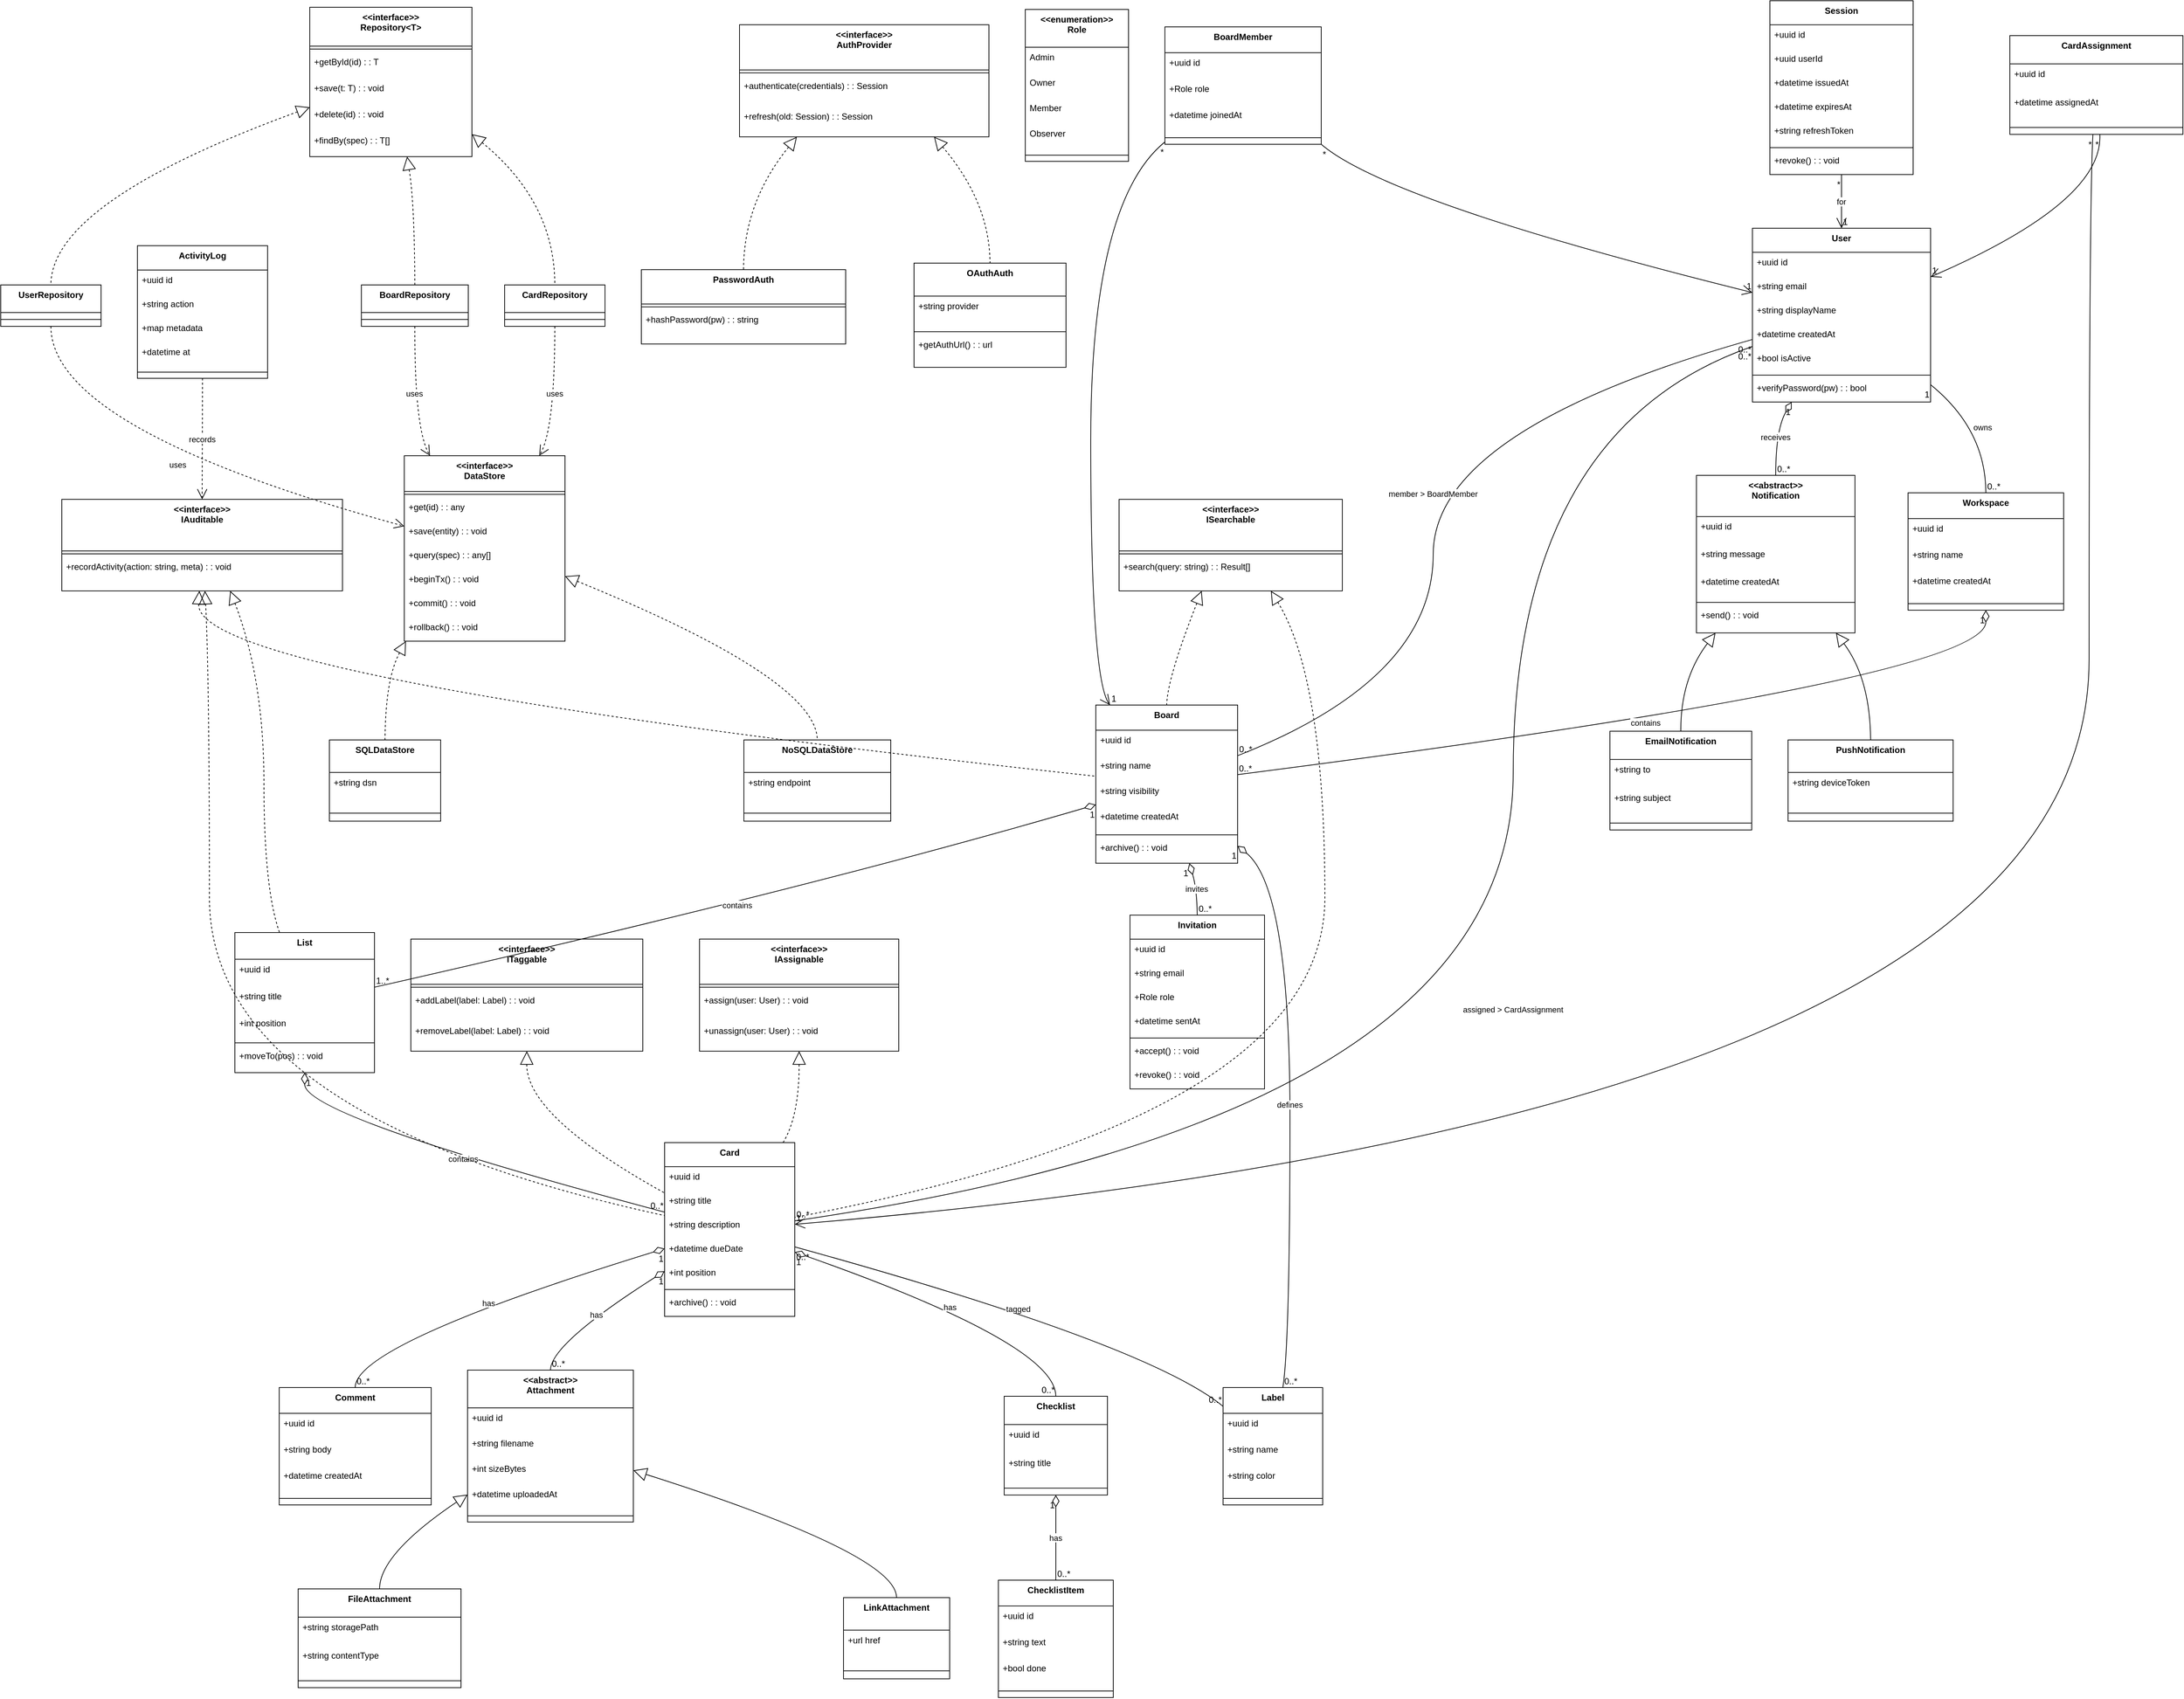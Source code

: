 <mxfile version="28.2.5">
  <diagram id="C5RBs43oDa-KdzZeNtuy" name="Page-1">
    <mxGraphModel dx="2066" dy="1111" grid="1" gridSize="10" guides="1" tooltips="1" connect="1" arrows="1" fold="1" page="1" pageScale="1" pageWidth="827" pageHeight="1169" math="0" shadow="0">
      <root>
        <mxCell id="WIyWlLk6GJQsqaUBKTNV-0" />
        <mxCell id="WIyWlLk6GJQsqaUBKTNV-1" parent="WIyWlLk6GJQsqaUBKTNV-0" />
        <mxCell id="6gQ5Ytavo7AlCVpHhPNZ-0" value="User" style="swimlane;fontStyle=1;align=center;verticalAlign=top;childLayout=stackLayout;horizontal=1;startSize=33.143;horizontalStack=0;resizeParent=1;resizeParentMax=0;resizeLast=0;collapsible=0;marginBottom=0;" vertex="1" parent="WIyWlLk6GJQsqaUBKTNV-1">
          <mxGeometry x="2429" y="333" width="245" height="239.143" as="geometry" />
        </mxCell>
        <mxCell id="6gQ5Ytavo7AlCVpHhPNZ-1" value="+uuid id" style="text;strokeColor=none;fillColor=none;align=left;verticalAlign=top;spacingLeft=4;spacingRight=4;overflow=hidden;rotatable=0;points=[[0,0.5],[1,0.5]];portConstraint=eastwest;" vertex="1" parent="6gQ5Ytavo7AlCVpHhPNZ-0">
          <mxGeometry y="33.143" width="245" height="33" as="geometry" />
        </mxCell>
        <mxCell id="6gQ5Ytavo7AlCVpHhPNZ-2" value="+string email" style="text;strokeColor=none;fillColor=none;align=left;verticalAlign=top;spacingLeft=4;spacingRight=4;overflow=hidden;rotatable=0;points=[[0,0.5],[1,0.5]];portConstraint=eastwest;" vertex="1" parent="6gQ5Ytavo7AlCVpHhPNZ-0">
          <mxGeometry y="66.143" width="245" height="33" as="geometry" />
        </mxCell>
        <mxCell id="6gQ5Ytavo7AlCVpHhPNZ-3" value="+string displayName" style="text;strokeColor=none;fillColor=none;align=left;verticalAlign=top;spacingLeft=4;spacingRight=4;overflow=hidden;rotatable=0;points=[[0,0.5],[1,0.5]];portConstraint=eastwest;" vertex="1" parent="6gQ5Ytavo7AlCVpHhPNZ-0">
          <mxGeometry y="99.143" width="245" height="33" as="geometry" />
        </mxCell>
        <mxCell id="6gQ5Ytavo7AlCVpHhPNZ-4" value="+datetime createdAt" style="text;strokeColor=none;fillColor=none;align=left;verticalAlign=top;spacingLeft=4;spacingRight=4;overflow=hidden;rotatable=0;points=[[0,0.5],[1,0.5]];portConstraint=eastwest;" vertex="1" parent="6gQ5Ytavo7AlCVpHhPNZ-0">
          <mxGeometry y="132.143" width="245" height="33" as="geometry" />
        </mxCell>
        <mxCell id="6gQ5Ytavo7AlCVpHhPNZ-5" value="+bool isActive" style="text;strokeColor=none;fillColor=none;align=left;verticalAlign=top;spacingLeft=4;spacingRight=4;overflow=hidden;rotatable=0;points=[[0,0.5],[1,0.5]];portConstraint=eastwest;" vertex="1" parent="6gQ5Ytavo7AlCVpHhPNZ-0">
          <mxGeometry y="165.143" width="245" height="33" as="geometry" />
        </mxCell>
        <mxCell id="6gQ5Ytavo7AlCVpHhPNZ-6" style="line;strokeWidth=1;fillColor=none;align=left;verticalAlign=middle;spacingTop=-1;spacingLeft=3;spacingRight=3;rotatable=0;labelPosition=right;points=[];portConstraint=eastwest;strokeColor=inherit;" vertex="1" parent="6gQ5Ytavo7AlCVpHhPNZ-0">
          <mxGeometry y="198.143" width="245" height="8" as="geometry" />
        </mxCell>
        <mxCell id="6gQ5Ytavo7AlCVpHhPNZ-7" value="+verifyPassword(pw) : : bool" style="text;strokeColor=none;fillColor=none;align=left;verticalAlign=top;spacingLeft=4;spacingRight=4;overflow=hidden;rotatable=0;points=[[0,0.5],[1,0.5]];portConstraint=eastwest;" vertex="1" parent="6gQ5Ytavo7AlCVpHhPNZ-0">
          <mxGeometry y="206.143" width="245" height="33" as="geometry" />
        </mxCell>
        <mxCell id="6gQ5Ytavo7AlCVpHhPNZ-8" value="Workspace" style="swimlane;fontStyle=1;align=center;verticalAlign=top;childLayout=stackLayout;horizontal=1;startSize=35.556;horizontalStack=0;resizeParent=1;resizeParentMax=0;resizeLast=0;collapsible=0;marginBottom=0;" vertex="1" parent="WIyWlLk6GJQsqaUBKTNV-1">
          <mxGeometry x="2643" y="697" width="214" height="161.556" as="geometry" />
        </mxCell>
        <mxCell id="6gQ5Ytavo7AlCVpHhPNZ-9" value="+uuid id" style="text;strokeColor=none;fillColor=none;align=left;verticalAlign=top;spacingLeft=4;spacingRight=4;overflow=hidden;rotatable=0;points=[[0,0.5],[1,0.5]];portConstraint=eastwest;" vertex="1" parent="6gQ5Ytavo7AlCVpHhPNZ-8">
          <mxGeometry y="35.556" width="214" height="36" as="geometry" />
        </mxCell>
        <mxCell id="6gQ5Ytavo7AlCVpHhPNZ-10" value="+string name" style="text;strokeColor=none;fillColor=none;align=left;verticalAlign=top;spacingLeft=4;spacingRight=4;overflow=hidden;rotatable=0;points=[[0,0.5],[1,0.5]];portConstraint=eastwest;" vertex="1" parent="6gQ5Ytavo7AlCVpHhPNZ-8">
          <mxGeometry y="71.556" width="214" height="36" as="geometry" />
        </mxCell>
        <mxCell id="6gQ5Ytavo7AlCVpHhPNZ-11" value="+datetime createdAt" style="text;strokeColor=none;fillColor=none;align=left;verticalAlign=top;spacingLeft=4;spacingRight=4;overflow=hidden;rotatable=0;points=[[0,0.5],[1,0.5]];portConstraint=eastwest;" vertex="1" parent="6gQ5Ytavo7AlCVpHhPNZ-8">
          <mxGeometry y="107.556" width="214" height="36" as="geometry" />
        </mxCell>
        <mxCell id="6gQ5Ytavo7AlCVpHhPNZ-12" style="line;strokeWidth=1;fillColor=none;align=left;verticalAlign=middle;spacingTop=-1;spacingLeft=3;spacingRight=3;rotatable=0;labelPosition=right;points=[];portConstraint=eastwest;strokeColor=inherit;" vertex="1" parent="6gQ5Ytavo7AlCVpHhPNZ-8">
          <mxGeometry y="143.556" width="214" height="18" as="geometry" />
        </mxCell>
        <mxCell id="6gQ5Ytavo7AlCVpHhPNZ-13" value="Board" style="swimlane;fontStyle=1;align=center;verticalAlign=top;childLayout=stackLayout;horizontal=1;startSize=34.667;horizontalStack=0;resizeParent=1;resizeParentMax=0;resizeLast=0;collapsible=0;marginBottom=0;" vertex="1" parent="WIyWlLk6GJQsqaUBKTNV-1">
          <mxGeometry x="1526" y="989" width="195" height="217.667" as="geometry" />
        </mxCell>
        <mxCell id="6gQ5Ytavo7AlCVpHhPNZ-14" value="+uuid id" style="text;strokeColor=none;fillColor=none;align=left;verticalAlign=top;spacingLeft=4;spacingRight=4;overflow=hidden;rotatable=0;points=[[0,0.5],[1,0.5]];portConstraint=eastwest;" vertex="1" parent="6gQ5Ytavo7AlCVpHhPNZ-13">
          <mxGeometry y="34.667" width="195" height="35" as="geometry" />
        </mxCell>
        <mxCell id="6gQ5Ytavo7AlCVpHhPNZ-15" value="+string name" style="text;strokeColor=none;fillColor=none;align=left;verticalAlign=top;spacingLeft=4;spacingRight=4;overflow=hidden;rotatable=0;points=[[0,0.5],[1,0.5]];portConstraint=eastwest;" vertex="1" parent="6gQ5Ytavo7AlCVpHhPNZ-13">
          <mxGeometry y="69.667" width="195" height="35" as="geometry" />
        </mxCell>
        <mxCell id="6gQ5Ytavo7AlCVpHhPNZ-16" value="+string visibility" style="text;strokeColor=none;fillColor=none;align=left;verticalAlign=top;spacingLeft=4;spacingRight=4;overflow=hidden;rotatable=0;points=[[0,0.5],[1,0.5]];portConstraint=eastwest;" vertex="1" parent="6gQ5Ytavo7AlCVpHhPNZ-13">
          <mxGeometry y="104.667" width="195" height="35" as="geometry" />
        </mxCell>
        <mxCell id="6gQ5Ytavo7AlCVpHhPNZ-17" value="+datetime createdAt" style="text;strokeColor=none;fillColor=none;align=left;verticalAlign=top;spacingLeft=4;spacingRight=4;overflow=hidden;rotatable=0;points=[[0,0.5],[1,0.5]];portConstraint=eastwest;" vertex="1" parent="6gQ5Ytavo7AlCVpHhPNZ-13">
          <mxGeometry y="139.667" width="195" height="35" as="geometry" />
        </mxCell>
        <mxCell id="6gQ5Ytavo7AlCVpHhPNZ-18" style="line;strokeWidth=1;fillColor=none;align=left;verticalAlign=middle;spacingTop=-1;spacingLeft=3;spacingRight=3;rotatable=0;labelPosition=right;points=[];portConstraint=eastwest;strokeColor=inherit;" vertex="1" parent="6gQ5Ytavo7AlCVpHhPNZ-13">
          <mxGeometry y="174.667" width="195" height="8" as="geometry" />
        </mxCell>
        <mxCell id="6gQ5Ytavo7AlCVpHhPNZ-19" value="+archive() : : void" style="text;strokeColor=none;fillColor=none;align=left;verticalAlign=top;spacingLeft=4;spacingRight=4;overflow=hidden;rotatable=0;points=[[0,0.5],[1,0.5]];portConstraint=eastwest;" vertex="1" parent="6gQ5Ytavo7AlCVpHhPNZ-13">
          <mxGeometry y="182.667" width="195" height="35" as="geometry" />
        </mxCell>
        <mxCell id="6gQ5Ytavo7AlCVpHhPNZ-20" value="List" style="swimlane;fontStyle=1;align=center;verticalAlign=top;childLayout=stackLayout;horizontal=1;startSize=36.8;horizontalStack=0;resizeParent=1;resizeParentMax=0;resizeLast=0;collapsible=0;marginBottom=0;" vertex="1" parent="WIyWlLk6GJQsqaUBKTNV-1">
          <mxGeometry x="342" y="1302" width="192" height="192.8" as="geometry" />
        </mxCell>
        <mxCell id="6gQ5Ytavo7AlCVpHhPNZ-21" value="+uuid id" style="text;strokeColor=none;fillColor=none;align=left;verticalAlign=top;spacingLeft=4;spacingRight=4;overflow=hidden;rotatable=0;points=[[0,0.5],[1,0.5]];portConstraint=eastwest;" vertex="1" parent="6gQ5Ytavo7AlCVpHhPNZ-20">
          <mxGeometry y="36.8" width="192" height="37" as="geometry" />
        </mxCell>
        <mxCell id="6gQ5Ytavo7AlCVpHhPNZ-22" value="+string title" style="text;strokeColor=none;fillColor=none;align=left;verticalAlign=top;spacingLeft=4;spacingRight=4;overflow=hidden;rotatable=0;points=[[0,0.5],[1,0.5]];portConstraint=eastwest;" vertex="1" parent="6gQ5Ytavo7AlCVpHhPNZ-20">
          <mxGeometry y="73.8" width="192" height="37" as="geometry" />
        </mxCell>
        <mxCell id="6gQ5Ytavo7AlCVpHhPNZ-23" value="+int position" style="text;strokeColor=none;fillColor=none;align=left;verticalAlign=top;spacingLeft=4;spacingRight=4;overflow=hidden;rotatable=0;points=[[0,0.5],[1,0.5]];portConstraint=eastwest;" vertex="1" parent="6gQ5Ytavo7AlCVpHhPNZ-20">
          <mxGeometry y="110.8" width="192" height="37" as="geometry" />
        </mxCell>
        <mxCell id="6gQ5Ytavo7AlCVpHhPNZ-24" style="line;strokeWidth=1;fillColor=none;align=left;verticalAlign=middle;spacingTop=-1;spacingLeft=3;spacingRight=3;rotatable=0;labelPosition=right;points=[];portConstraint=eastwest;strokeColor=inherit;" vertex="1" parent="6gQ5Ytavo7AlCVpHhPNZ-20">
          <mxGeometry y="147.8" width="192" height="8" as="geometry" />
        </mxCell>
        <mxCell id="6gQ5Ytavo7AlCVpHhPNZ-25" value="+moveTo(pos) : : void" style="text;strokeColor=none;fillColor=none;align=left;verticalAlign=top;spacingLeft=4;spacingRight=4;overflow=hidden;rotatable=0;points=[[0,0.5],[1,0.5]];portConstraint=eastwest;" vertex="1" parent="6gQ5Ytavo7AlCVpHhPNZ-20">
          <mxGeometry y="155.8" width="192" height="37" as="geometry" />
        </mxCell>
        <mxCell id="6gQ5Ytavo7AlCVpHhPNZ-26" value="Card" style="swimlane;fontStyle=1;align=center;verticalAlign=top;childLayout=stackLayout;horizontal=1;startSize=33.143;horizontalStack=0;resizeParent=1;resizeParentMax=0;resizeLast=0;collapsible=0;marginBottom=0;" vertex="1" parent="WIyWlLk6GJQsqaUBKTNV-1">
          <mxGeometry x="933" y="1591" width="179" height="239.143" as="geometry" />
        </mxCell>
        <mxCell id="6gQ5Ytavo7AlCVpHhPNZ-27" value="+uuid id" style="text;strokeColor=none;fillColor=none;align=left;verticalAlign=top;spacingLeft=4;spacingRight=4;overflow=hidden;rotatable=0;points=[[0,0.5],[1,0.5]];portConstraint=eastwest;" vertex="1" parent="6gQ5Ytavo7AlCVpHhPNZ-26">
          <mxGeometry y="33.143" width="179" height="33" as="geometry" />
        </mxCell>
        <mxCell id="6gQ5Ytavo7AlCVpHhPNZ-28" value="+string title" style="text;strokeColor=none;fillColor=none;align=left;verticalAlign=top;spacingLeft=4;spacingRight=4;overflow=hidden;rotatable=0;points=[[0,0.5],[1,0.5]];portConstraint=eastwest;" vertex="1" parent="6gQ5Ytavo7AlCVpHhPNZ-26">
          <mxGeometry y="66.143" width="179" height="33" as="geometry" />
        </mxCell>
        <mxCell id="6gQ5Ytavo7AlCVpHhPNZ-29" value="+string description" style="text;strokeColor=none;fillColor=none;align=left;verticalAlign=top;spacingLeft=4;spacingRight=4;overflow=hidden;rotatable=0;points=[[0,0.5],[1,0.5]];portConstraint=eastwest;" vertex="1" parent="6gQ5Ytavo7AlCVpHhPNZ-26">
          <mxGeometry y="99.143" width="179" height="33" as="geometry" />
        </mxCell>
        <mxCell id="6gQ5Ytavo7AlCVpHhPNZ-30" value="+datetime dueDate" style="text;strokeColor=none;fillColor=none;align=left;verticalAlign=top;spacingLeft=4;spacingRight=4;overflow=hidden;rotatable=0;points=[[0,0.5],[1,0.5]];portConstraint=eastwest;" vertex="1" parent="6gQ5Ytavo7AlCVpHhPNZ-26">
          <mxGeometry y="132.143" width="179" height="33" as="geometry" />
        </mxCell>
        <mxCell id="6gQ5Ytavo7AlCVpHhPNZ-31" value="+int position" style="text;strokeColor=none;fillColor=none;align=left;verticalAlign=top;spacingLeft=4;spacingRight=4;overflow=hidden;rotatable=0;points=[[0,0.5],[1,0.5]];portConstraint=eastwest;" vertex="1" parent="6gQ5Ytavo7AlCVpHhPNZ-26">
          <mxGeometry y="165.143" width="179" height="33" as="geometry" />
        </mxCell>
        <mxCell id="6gQ5Ytavo7AlCVpHhPNZ-32" style="line;strokeWidth=1;fillColor=none;align=left;verticalAlign=middle;spacingTop=-1;spacingLeft=3;spacingRight=3;rotatable=0;labelPosition=right;points=[];portConstraint=eastwest;strokeColor=inherit;" vertex="1" parent="6gQ5Ytavo7AlCVpHhPNZ-26">
          <mxGeometry y="198.143" width="179" height="8" as="geometry" />
        </mxCell>
        <mxCell id="6gQ5Ytavo7AlCVpHhPNZ-33" value="+archive() : : void" style="text;strokeColor=none;fillColor=none;align=left;verticalAlign=top;spacingLeft=4;spacingRight=4;overflow=hidden;rotatable=0;points=[[0,0.5],[1,0.5]];portConstraint=eastwest;" vertex="1" parent="6gQ5Ytavo7AlCVpHhPNZ-26">
          <mxGeometry y="206.143" width="179" height="33" as="geometry" />
        </mxCell>
        <mxCell id="6gQ5Ytavo7AlCVpHhPNZ-34" value="Comment" style="swimlane;fontStyle=1;align=center;verticalAlign=top;childLayout=stackLayout;horizontal=1;startSize=35.556;horizontalStack=0;resizeParent=1;resizeParentMax=0;resizeLast=0;collapsible=0;marginBottom=0;" vertex="1" parent="WIyWlLk6GJQsqaUBKTNV-1">
          <mxGeometry x="403" y="1928" width="209" height="161.556" as="geometry" />
        </mxCell>
        <mxCell id="6gQ5Ytavo7AlCVpHhPNZ-35" value="+uuid id" style="text;strokeColor=none;fillColor=none;align=left;verticalAlign=top;spacingLeft=4;spacingRight=4;overflow=hidden;rotatable=0;points=[[0,0.5],[1,0.5]];portConstraint=eastwest;" vertex="1" parent="6gQ5Ytavo7AlCVpHhPNZ-34">
          <mxGeometry y="35.556" width="209" height="36" as="geometry" />
        </mxCell>
        <mxCell id="6gQ5Ytavo7AlCVpHhPNZ-36" value="+string body" style="text;strokeColor=none;fillColor=none;align=left;verticalAlign=top;spacingLeft=4;spacingRight=4;overflow=hidden;rotatable=0;points=[[0,0.5],[1,0.5]];portConstraint=eastwest;" vertex="1" parent="6gQ5Ytavo7AlCVpHhPNZ-34">
          <mxGeometry y="71.556" width="209" height="36" as="geometry" />
        </mxCell>
        <mxCell id="6gQ5Ytavo7AlCVpHhPNZ-37" value="+datetime createdAt" style="text;strokeColor=none;fillColor=none;align=left;verticalAlign=top;spacingLeft=4;spacingRight=4;overflow=hidden;rotatable=0;points=[[0,0.5],[1,0.5]];portConstraint=eastwest;" vertex="1" parent="6gQ5Ytavo7AlCVpHhPNZ-34">
          <mxGeometry y="107.556" width="209" height="36" as="geometry" />
        </mxCell>
        <mxCell id="6gQ5Ytavo7AlCVpHhPNZ-38" style="line;strokeWidth=1;fillColor=none;align=left;verticalAlign=middle;spacingTop=-1;spacingLeft=3;spacingRight=3;rotatable=0;labelPosition=right;points=[];portConstraint=eastwest;strokeColor=inherit;" vertex="1" parent="6gQ5Ytavo7AlCVpHhPNZ-34">
          <mxGeometry y="143.556" width="209" height="18" as="geometry" />
        </mxCell>
        <mxCell id="6gQ5Ytavo7AlCVpHhPNZ-39" value="Label" style="swimlane;fontStyle=1;align=center;verticalAlign=top;childLayout=stackLayout;horizontal=1;startSize=35.556;horizontalStack=0;resizeParent=1;resizeParentMax=0;resizeLast=0;collapsible=0;marginBottom=0;" vertex="1" parent="WIyWlLk6GJQsqaUBKTNV-1">
          <mxGeometry x="1701" y="1928" width="137" height="161.556" as="geometry" />
        </mxCell>
        <mxCell id="6gQ5Ytavo7AlCVpHhPNZ-40" value="+uuid id" style="text;strokeColor=none;fillColor=none;align=left;verticalAlign=top;spacingLeft=4;spacingRight=4;overflow=hidden;rotatable=0;points=[[0,0.5],[1,0.5]];portConstraint=eastwest;" vertex="1" parent="6gQ5Ytavo7AlCVpHhPNZ-39">
          <mxGeometry y="35.556" width="137" height="36" as="geometry" />
        </mxCell>
        <mxCell id="6gQ5Ytavo7AlCVpHhPNZ-41" value="+string name" style="text;strokeColor=none;fillColor=none;align=left;verticalAlign=top;spacingLeft=4;spacingRight=4;overflow=hidden;rotatable=0;points=[[0,0.5],[1,0.5]];portConstraint=eastwest;" vertex="1" parent="6gQ5Ytavo7AlCVpHhPNZ-39">
          <mxGeometry y="71.556" width="137" height="36" as="geometry" />
        </mxCell>
        <mxCell id="6gQ5Ytavo7AlCVpHhPNZ-42" value="+string color" style="text;strokeColor=none;fillColor=none;align=left;verticalAlign=top;spacingLeft=4;spacingRight=4;overflow=hidden;rotatable=0;points=[[0,0.5],[1,0.5]];portConstraint=eastwest;" vertex="1" parent="6gQ5Ytavo7AlCVpHhPNZ-39">
          <mxGeometry y="107.556" width="137" height="36" as="geometry" />
        </mxCell>
        <mxCell id="6gQ5Ytavo7AlCVpHhPNZ-43" style="line;strokeWidth=1;fillColor=none;align=left;verticalAlign=middle;spacingTop=-1;spacingLeft=3;spacingRight=3;rotatable=0;labelPosition=right;points=[];portConstraint=eastwest;strokeColor=inherit;" vertex="1" parent="6gQ5Ytavo7AlCVpHhPNZ-39">
          <mxGeometry y="143.556" width="137" height="18" as="geometry" />
        </mxCell>
        <mxCell id="6gQ5Ytavo7AlCVpHhPNZ-44" value="Checklist" style="swimlane;fontStyle=1;align=center;verticalAlign=top;childLayout=stackLayout;horizontal=1;startSize=38.857;horizontalStack=0;resizeParent=1;resizeParentMax=0;resizeLast=0;collapsible=0;marginBottom=0;" vertex="1" parent="WIyWlLk6GJQsqaUBKTNV-1">
          <mxGeometry x="1400" y="1940" width="142" height="135.857" as="geometry" />
        </mxCell>
        <mxCell id="6gQ5Ytavo7AlCVpHhPNZ-45" value="+uuid id" style="text;strokeColor=none;fillColor=none;align=left;verticalAlign=top;spacingLeft=4;spacingRight=4;overflow=hidden;rotatable=0;points=[[0,0.5],[1,0.5]];portConstraint=eastwest;" vertex="1" parent="6gQ5Ytavo7AlCVpHhPNZ-44">
          <mxGeometry y="38.857" width="142" height="39" as="geometry" />
        </mxCell>
        <mxCell id="6gQ5Ytavo7AlCVpHhPNZ-46" value="+string title" style="text;strokeColor=none;fillColor=none;align=left;verticalAlign=top;spacingLeft=4;spacingRight=4;overflow=hidden;rotatable=0;points=[[0,0.5],[1,0.5]];portConstraint=eastwest;" vertex="1" parent="6gQ5Ytavo7AlCVpHhPNZ-44">
          <mxGeometry y="77.857" width="142" height="39" as="geometry" />
        </mxCell>
        <mxCell id="6gQ5Ytavo7AlCVpHhPNZ-47" style="line;strokeWidth=1;fillColor=none;align=left;verticalAlign=middle;spacingTop=-1;spacingLeft=3;spacingRight=3;rotatable=0;labelPosition=right;points=[];portConstraint=eastwest;strokeColor=inherit;" vertex="1" parent="6gQ5Ytavo7AlCVpHhPNZ-44">
          <mxGeometry y="116.857" width="142" height="19" as="geometry" />
        </mxCell>
        <mxCell id="6gQ5Ytavo7AlCVpHhPNZ-48" value="ChecklistItem" style="swimlane;fontStyle=1;align=center;verticalAlign=top;childLayout=stackLayout;horizontal=1;startSize=35.556;horizontalStack=0;resizeParent=1;resizeParentMax=0;resizeLast=0;collapsible=0;marginBottom=0;" vertex="1" parent="WIyWlLk6GJQsqaUBKTNV-1">
          <mxGeometry x="1392" y="2193" width="158" height="161.556" as="geometry" />
        </mxCell>
        <mxCell id="6gQ5Ytavo7AlCVpHhPNZ-49" value="+uuid id" style="text;strokeColor=none;fillColor=none;align=left;verticalAlign=top;spacingLeft=4;spacingRight=4;overflow=hidden;rotatable=0;points=[[0,0.5],[1,0.5]];portConstraint=eastwest;" vertex="1" parent="6gQ5Ytavo7AlCVpHhPNZ-48">
          <mxGeometry y="35.556" width="158" height="36" as="geometry" />
        </mxCell>
        <mxCell id="6gQ5Ytavo7AlCVpHhPNZ-50" value="+string text" style="text;strokeColor=none;fillColor=none;align=left;verticalAlign=top;spacingLeft=4;spacingRight=4;overflow=hidden;rotatable=0;points=[[0,0.5],[1,0.5]];portConstraint=eastwest;" vertex="1" parent="6gQ5Ytavo7AlCVpHhPNZ-48">
          <mxGeometry y="71.556" width="158" height="36" as="geometry" />
        </mxCell>
        <mxCell id="6gQ5Ytavo7AlCVpHhPNZ-51" value="+bool done" style="text;strokeColor=none;fillColor=none;align=left;verticalAlign=top;spacingLeft=4;spacingRight=4;overflow=hidden;rotatable=0;points=[[0,0.5],[1,0.5]];portConstraint=eastwest;" vertex="1" parent="6gQ5Ytavo7AlCVpHhPNZ-48">
          <mxGeometry y="107.556" width="158" height="36" as="geometry" />
        </mxCell>
        <mxCell id="6gQ5Ytavo7AlCVpHhPNZ-52" style="line;strokeWidth=1;fillColor=none;align=left;verticalAlign=middle;spacingTop=-1;spacingLeft=3;spacingRight=3;rotatable=0;labelPosition=right;points=[];portConstraint=eastwest;strokeColor=inherit;" vertex="1" parent="6gQ5Ytavo7AlCVpHhPNZ-48">
          <mxGeometry y="143.556" width="158" height="18" as="geometry" />
        </mxCell>
        <mxCell id="6gQ5Ytavo7AlCVpHhPNZ-53" value="&lt;&lt;abstract&gt;&gt;&#xa;Attachment" style="swimlane;fontStyle=1;align=center;verticalAlign=top;childLayout=stackLayout;horizontal=1;startSize=52;horizontalStack=0;resizeParent=1;resizeParentMax=0;resizeLast=0;collapsible=0;marginBottom=0;" vertex="1" parent="WIyWlLk6GJQsqaUBKTNV-1">
          <mxGeometry x="662" y="1904" width="228" height="209" as="geometry" />
        </mxCell>
        <mxCell id="6gQ5Ytavo7AlCVpHhPNZ-54" value="+uuid id" style="text;strokeColor=none;fillColor=none;align=left;verticalAlign=top;spacingLeft=4;spacingRight=4;overflow=hidden;rotatable=0;points=[[0,0.5],[1,0.5]];portConstraint=eastwest;" vertex="1" parent="6gQ5Ytavo7AlCVpHhPNZ-53">
          <mxGeometry y="52" width="228" height="35" as="geometry" />
        </mxCell>
        <mxCell id="6gQ5Ytavo7AlCVpHhPNZ-55" value="+string filename" style="text;strokeColor=none;fillColor=none;align=left;verticalAlign=top;spacingLeft=4;spacingRight=4;overflow=hidden;rotatable=0;points=[[0,0.5],[1,0.5]];portConstraint=eastwest;" vertex="1" parent="6gQ5Ytavo7AlCVpHhPNZ-53">
          <mxGeometry y="87" width="228" height="35" as="geometry" />
        </mxCell>
        <mxCell id="6gQ5Ytavo7AlCVpHhPNZ-56" value="+int sizeBytes" style="text;strokeColor=none;fillColor=none;align=left;verticalAlign=top;spacingLeft=4;spacingRight=4;overflow=hidden;rotatable=0;points=[[0,0.5],[1,0.5]];portConstraint=eastwest;" vertex="1" parent="6gQ5Ytavo7AlCVpHhPNZ-53">
          <mxGeometry y="122" width="228" height="35" as="geometry" />
        </mxCell>
        <mxCell id="6gQ5Ytavo7AlCVpHhPNZ-57" value="+datetime uploadedAt" style="text;strokeColor=none;fillColor=none;align=left;verticalAlign=top;spacingLeft=4;spacingRight=4;overflow=hidden;rotatable=0;points=[[0,0.5],[1,0.5]];portConstraint=eastwest;" vertex="1" parent="6gQ5Ytavo7AlCVpHhPNZ-53">
          <mxGeometry y="157" width="228" height="35" as="geometry" />
        </mxCell>
        <mxCell id="6gQ5Ytavo7AlCVpHhPNZ-58" style="line;strokeWidth=1;fillColor=none;align=left;verticalAlign=middle;spacingTop=-1;spacingLeft=3;spacingRight=3;rotatable=0;labelPosition=right;points=[];portConstraint=eastwest;strokeColor=inherit;" vertex="1" parent="6gQ5Ytavo7AlCVpHhPNZ-53">
          <mxGeometry y="192" width="228" height="17" as="geometry" />
        </mxCell>
        <mxCell id="6gQ5Ytavo7AlCVpHhPNZ-59" value="FileAttachment" style="swimlane;fontStyle=1;align=center;verticalAlign=top;childLayout=stackLayout;horizontal=1;startSize=38.857;horizontalStack=0;resizeParent=1;resizeParentMax=0;resizeLast=0;collapsible=0;marginBottom=0;" vertex="1" parent="WIyWlLk6GJQsqaUBKTNV-1">
          <mxGeometry x="429" y="2205" width="224" height="135.857" as="geometry" />
        </mxCell>
        <mxCell id="6gQ5Ytavo7AlCVpHhPNZ-60" value="+string storagePath" style="text;strokeColor=none;fillColor=none;align=left;verticalAlign=top;spacingLeft=4;spacingRight=4;overflow=hidden;rotatable=0;points=[[0,0.5],[1,0.5]];portConstraint=eastwest;" vertex="1" parent="6gQ5Ytavo7AlCVpHhPNZ-59">
          <mxGeometry y="38.857" width="224" height="39" as="geometry" />
        </mxCell>
        <mxCell id="6gQ5Ytavo7AlCVpHhPNZ-61" value="+string contentType" style="text;strokeColor=none;fillColor=none;align=left;verticalAlign=top;spacingLeft=4;spacingRight=4;overflow=hidden;rotatable=0;points=[[0,0.5],[1,0.5]];portConstraint=eastwest;" vertex="1" parent="6gQ5Ytavo7AlCVpHhPNZ-59">
          <mxGeometry y="77.857" width="224" height="39" as="geometry" />
        </mxCell>
        <mxCell id="6gQ5Ytavo7AlCVpHhPNZ-62" style="line;strokeWidth=1;fillColor=none;align=left;verticalAlign=middle;spacingTop=-1;spacingLeft=3;spacingRight=3;rotatable=0;labelPosition=right;points=[];portConstraint=eastwest;strokeColor=inherit;" vertex="1" parent="6gQ5Ytavo7AlCVpHhPNZ-59">
          <mxGeometry y="116.857" width="224" height="19" as="geometry" />
        </mxCell>
        <mxCell id="6gQ5Ytavo7AlCVpHhPNZ-63" value="LinkAttachment" style="swimlane;fontStyle=1;align=center;verticalAlign=top;childLayout=stackLayout;horizontal=1;startSize=44.8;horizontalStack=0;resizeParent=1;resizeParentMax=0;resizeLast=0;collapsible=0;marginBottom=0;" vertex="1" parent="WIyWlLk6GJQsqaUBKTNV-1">
          <mxGeometry x="1179" y="2217" width="146" height="111.8" as="geometry" />
        </mxCell>
        <mxCell id="6gQ5Ytavo7AlCVpHhPNZ-64" value="+url href" style="text;strokeColor=none;fillColor=none;align=left;verticalAlign=top;spacingLeft=4;spacingRight=4;overflow=hidden;rotatable=0;points=[[0,0.5],[1,0.5]];portConstraint=eastwest;" vertex="1" parent="6gQ5Ytavo7AlCVpHhPNZ-63">
          <mxGeometry y="44.8" width="146" height="45" as="geometry" />
        </mxCell>
        <mxCell id="6gQ5Ytavo7AlCVpHhPNZ-65" style="line;strokeWidth=1;fillColor=none;align=left;verticalAlign=middle;spacingTop=-1;spacingLeft=3;spacingRight=3;rotatable=0;labelPosition=right;points=[];portConstraint=eastwest;strokeColor=inherit;" vertex="1" parent="6gQ5Ytavo7AlCVpHhPNZ-63">
          <mxGeometry y="89.8" width="146" height="22" as="geometry" />
        </mxCell>
        <mxCell id="6gQ5Ytavo7AlCVpHhPNZ-66" value="ActivityLog" style="swimlane;fontStyle=1;align=center;verticalAlign=top;childLayout=stackLayout;horizontal=1;startSize=33.455;horizontalStack=0;resizeParent=1;resizeParentMax=0;resizeLast=0;collapsible=0;marginBottom=0;" vertex="1" parent="WIyWlLk6GJQsqaUBKTNV-1">
          <mxGeometry x="208" y="357" width="179" height="182.455" as="geometry" />
        </mxCell>
        <mxCell id="6gQ5Ytavo7AlCVpHhPNZ-67" value="+uuid id" style="text;strokeColor=none;fillColor=none;align=left;verticalAlign=top;spacingLeft=4;spacingRight=4;overflow=hidden;rotatable=0;points=[[0,0.5],[1,0.5]];portConstraint=eastwest;" vertex="1" parent="6gQ5Ytavo7AlCVpHhPNZ-66">
          <mxGeometry y="33.455" width="179" height="33" as="geometry" />
        </mxCell>
        <mxCell id="6gQ5Ytavo7AlCVpHhPNZ-68" value="+string action" style="text;strokeColor=none;fillColor=none;align=left;verticalAlign=top;spacingLeft=4;spacingRight=4;overflow=hidden;rotatable=0;points=[[0,0.5],[1,0.5]];portConstraint=eastwest;" vertex="1" parent="6gQ5Ytavo7AlCVpHhPNZ-66">
          <mxGeometry y="66.455" width="179" height="33" as="geometry" />
        </mxCell>
        <mxCell id="6gQ5Ytavo7AlCVpHhPNZ-69" value="+map metadata" style="text;strokeColor=none;fillColor=none;align=left;verticalAlign=top;spacingLeft=4;spacingRight=4;overflow=hidden;rotatable=0;points=[[0,0.5],[1,0.5]];portConstraint=eastwest;" vertex="1" parent="6gQ5Ytavo7AlCVpHhPNZ-66">
          <mxGeometry y="99.455" width="179" height="33" as="geometry" />
        </mxCell>
        <mxCell id="6gQ5Ytavo7AlCVpHhPNZ-70" value="+datetime at" style="text;strokeColor=none;fillColor=none;align=left;verticalAlign=top;spacingLeft=4;spacingRight=4;overflow=hidden;rotatable=0;points=[[0,0.5],[1,0.5]];portConstraint=eastwest;" vertex="1" parent="6gQ5Ytavo7AlCVpHhPNZ-66">
          <mxGeometry y="132.455" width="179" height="33" as="geometry" />
        </mxCell>
        <mxCell id="6gQ5Ytavo7AlCVpHhPNZ-71" style="line;strokeWidth=1;fillColor=none;align=left;verticalAlign=middle;spacingTop=-1;spacingLeft=3;spacingRight=3;rotatable=0;labelPosition=right;points=[];portConstraint=eastwest;strokeColor=inherit;" vertex="1" parent="6gQ5Ytavo7AlCVpHhPNZ-66">
          <mxGeometry y="165.455" width="179" height="17" as="geometry" />
        </mxCell>
        <mxCell id="6gQ5Ytavo7AlCVpHhPNZ-72" value="&lt;&lt;interface&gt;&gt;&#xa;AuthProvider" style="swimlane;fontStyle=1;align=center;verticalAlign=top;childLayout=stackLayout;horizontal=1;startSize=62.25;horizontalStack=0;resizeParent=1;resizeParentMax=0;resizeLast=0;collapsible=0;marginBottom=0;" vertex="1" parent="WIyWlLk6GJQsqaUBKTNV-1">
          <mxGeometry x="1036" y="53" width="343" height="154.25" as="geometry" />
        </mxCell>
        <mxCell id="6gQ5Ytavo7AlCVpHhPNZ-73" style="line;strokeWidth=1;fillColor=none;align=left;verticalAlign=middle;spacingTop=-1;spacingLeft=3;spacingRight=3;rotatable=0;labelPosition=right;points=[];portConstraint=eastwest;strokeColor=inherit;" vertex="1" parent="6gQ5Ytavo7AlCVpHhPNZ-72">
          <mxGeometry y="62.25" width="343" height="8" as="geometry" />
        </mxCell>
        <mxCell id="6gQ5Ytavo7AlCVpHhPNZ-74" value="+authenticate(credentials) : : Session" style="text;strokeColor=none;fillColor=none;align=left;verticalAlign=top;spacingLeft=4;spacingRight=4;overflow=hidden;rotatable=0;points=[[0,0.5],[1,0.5]];portConstraint=eastwest;" vertex="1" parent="6gQ5Ytavo7AlCVpHhPNZ-72">
          <mxGeometry y="70.25" width="343" height="42" as="geometry" />
        </mxCell>
        <mxCell id="6gQ5Ytavo7AlCVpHhPNZ-75" value="+refresh(old: Session) : : Session" style="text;strokeColor=none;fillColor=none;align=left;verticalAlign=top;spacingLeft=4;spacingRight=4;overflow=hidden;rotatable=0;points=[[0,0.5],[1,0.5]];portConstraint=eastwest;" vertex="1" parent="6gQ5Ytavo7AlCVpHhPNZ-72">
          <mxGeometry y="112.25" width="343" height="42" as="geometry" />
        </mxCell>
        <mxCell id="6gQ5Ytavo7AlCVpHhPNZ-76" value="PasswordAuth" style="swimlane;fontStyle=1;align=center;verticalAlign=top;childLayout=stackLayout;horizontal=1;startSize=47.2;horizontalStack=0;resizeParent=1;resizeParentMax=0;resizeLast=0;collapsible=0;marginBottom=0;" vertex="1" parent="WIyWlLk6GJQsqaUBKTNV-1">
          <mxGeometry x="901" y="390" width="281" height="102.2" as="geometry" />
        </mxCell>
        <mxCell id="6gQ5Ytavo7AlCVpHhPNZ-77" style="line;strokeWidth=1;fillColor=none;align=left;verticalAlign=middle;spacingTop=-1;spacingLeft=3;spacingRight=3;rotatable=0;labelPosition=right;points=[];portConstraint=eastwest;strokeColor=inherit;" vertex="1" parent="6gQ5Ytavo7AlCVpHhPNZ-76">
          <mxGeometry y="47.2" width="281" height="8" as="geometry" />
        </mxCell>
        <mxCell id="6gQ5Ytavo7AlCVpHhPNZ-78" value="+hashPassword(pw) : : string" style="text;strokeColor=none;fillColor=none;align=left;verticalAlign=top;spacingLeft=4;spacingRight=4;overflow=hidden;rotatable=0;points=[[0,0.5],[1,0.5]];portConstraint=eastwest;" vertex="1" parent="6gQ5Ytavo7AlCVpHhPNZ-76">
          <mxGeometry y="55.2" width="281" height="47" as="geometry" />
        </mxCell>
        <mxCell id="6gQ5Ytavo7AlCVpHhPNZ-79" value="OAuthAuth" style="swimlane;fontStyle=1;align=center;verticalAlign=top;childLayout=stackLayout;horizontal=1;startSize=45.333;horizontalStack=0;resizeParent=1;resizeParentMax=0;resizeLast=0;collapsible=0;marginBottom=0;" vertex="1" parent="WIyWlLk6GJQsqaUBKTNV-1">
          <mxGeometry x="1276" y="381" width="209" height="143.333" as="geometry" />
        </mxCell>
        <mxCell id="6gQ5Ytavo7AlCVpHhPNZ-80" value="+string provider" style="text;strokeColor=none;fillColor=none;align=left;verticalAlign=top;spacingLeft=4;spacingRight=4;overflow=hidden;rotatable=0;points=[[0,0.5],[1,0.5]];portConstraint=eastwest;" vertex="1" parent="6gQ5Ytavo7AlCVpHhPNZ-79">
          <mxGeometry y="45.333" width="209" height="45" as="geometry" />
        </mxCell>
        <mxCell id="6gQ5Ytavo7AlCVpHhPNZ-81" style="line;strokeWidth=1;fillColor=none;align=left;verticalAlign=middle;spacingTop=-1;spacingLeft=3;spacingRight=3;rotatable=0;labelPosition=right;points=[];portConstraint=eastwest;strokeColor=inherit;" vertex="1" parent="6gQ5Ytavo7AlCVpHhPNZ-79">
          <mxGeometry y="90.333" width="209" height="8" as="geometry" />
        </mxCell>
        <mxCell id="6gQ5Ytavo7AlCVpHhPNZ-82" value="+getAuthUrl() : : url" style="text;strokeColor=none;fillColor=none;align=left;verticalAlign=top;spacingLeft=4;spacingRight=4;overflow=hidden;rotatable=0;points=[[0,0.5],[1,0.5]];portConstraint=eastwest;" vertex="1" parent="6gQ5Ytavo7AlCVpHhPNZ-79">
          <mxGeometry y="98.333" width="209" height="45" as="geometry" />
        </mxCell>
        <mxCell id="6gQ5Ytavo7AlCVpHhPNZ-83" value="Session" style="swimlane;fontStyle=1;align=center;verticalAlign=top;childLayout=stackLayout;horizontal=1;startSize=33.143;horizontalStack=0;resizeParent=1;resizeParentMax=0;resizeLast=0;collapsible=0;marginBottom=0;" vertex="1" parent="WIyWlLk6GJQsqaUBKTNV-1">
          <mxGeometry x="2453" y="20" width="197" height="239.143" as="geometry" />
        </mxCell>
        <mxCell id="6gQ5Ytavo7AlCVpHhPNZ-84" value="+uuid id" style="text;strokeColor=none;fillColor=none;align=left;verticalAlign=top;spacingLeft=4;spacingRight=4;overflow=hidden;rotatable=0;points=[[0,0.5],[1,0.5]];portConstraint=eastwest;" vertex="1" parent="6gQ5Ytavo7AlCVpHhPNZ-83">
          <mxGeometry y="33.143" width="197" height="33" as="geometry" />
        </mxCell>
        <mxCell id="6gQ5Ytavo7AlCVpHhPNZ-85" value="+uuid userId" style="text;strokeColor=none;fillColor=none;align=left;verticalAlign=top;spacingLeft=4;spacingRight=4;overflow=hidden;rotatable=0;points=[[0,0.5],[1,0.5]];portConstraint=eastwest;" vertex="1" parent="6gQ5Ytavo7AlCVpHhPNZ-83">
          <mxGeometry y="66.143" width="197" height="33" as="geometry" />
        </mxCell>
        <mxCell id="6gQ5Ytavo7AlCVpHhPNZ-86" value="+datetime issuedAt" style="text;strokeColor=none;fillColor=none;align=left;verticalAlign=top;spacingLeft=4;spacingRight=4;overflow=hidden;rotatable=0;points=[[0,0.5],[1,0.5]];portConstraint=eastwest;" vertex="1" parent="6gQ5Ytavo7AlCVpHhPNZ-83">
          <mxGeometry y="99.143" width="197" height="33" as="geometry" />
        </mxCell>
        <mxCell id="6gQ5Ytavo7AlCVpHhPNZ-87" value="+datetime expiresAt" style="text;strokeColor=none;fillColor=none;align=left;verticalAlign=top;spacingLeft=4;spacingRight=4;overflow=hidden;rotatable=0;points=[[0,0.5],[1,0.5]];portConstraint=eastwest;" vertex="1" parent="6gQ5Ytavo7AlCVpHhPNZ-83">
          <mxGeometry y="132.143" width="197" height="33" as="geometry" />
        </mxCell>
        <mxCell id="6gQ5Ytavo7AlCVpHhPNZ-88" value="+string refreshToken" style="text;strokeColor=none;fillColor=none;align=left;verticalAlign=top;spacingLeft=4;spacingRight=4;overflow=hidden;rotatable=0;points=[[0,0.5],[1,0.5]];portConstraint=eastwest;" vertex="1" parent="6gQ5Ytavo7AlCVpHhPNZ-83">
          <mxGeometry y="165.143" width="197" height="33" as="geometry" />
        </mxCell>
        <mxCell id="6gQ5Ytavo7AlCVpHhPNZ-89" style="line;strokeWidth=1;fillColor=none;align=left;verticalAlign=middle;spacingTop=-1;spacingLeft=3;spacingRight=3;rotatable=0;labelPosition=right;points=[];portConstraint=eastwest;strokeColor=inherit;" vertex="1" parent="6gQ5Ytavo7AlCVpHhPNZ-83">
          <mxGeometry y="198.143" width="197" height="8" as="geometry" />
        </mxCell>
        <mxCell id="6gQ5Ytavo7AlCVpHhPNZ-90" value="+revoke() : : void" style="text;strokeColor=none;fillColor=none;align=left;verticalAlign=top;spacingLeft=4;spacingRight=4;overflow=hidden;rotatable=0;points=[[0,0.5],[1,0.5]];portConstraint=eastwest;" vertex="1" parent="6gQ5Ytavo7AlCVpHhPNZ-83">
          <mxGeometry y="206.143" width="197" height="33" as="geometry" />
        </mxCell>
        <mxCell id="6gQ5Ytavo7AlCVpHhPNZ-91" value="&lt;&lt;enumeration&gt;&gt;&#xa;Role" style="swimlane;fontStyle=1;align=center;verticalAlign=top;childLayout=stackLayout;horizontal=1;startSize=52;horizontalStack=0;resizeParent=1;resizeParentMax=0;resizeLast=0;collapsible=0;marginBottom=0;" vertex="1" parent="WIyWlLk6GJQsqaUBKTNV-1">
          <mxGeometry x="1429" y="32" width="142" height="209" as="geometry" />
        </mxCell>
        <mxCell id="6gQ5Ytavo7AlCVpHhPNZ-92" value="Admin" style="text;strokeColor=none;fillColor=none;align=left;verticalAlign=top;spacingLeft=4;spacingRight=4;overflow=hidden;rotatable=0;points=[[0,0.5],[1,0.5]];portConstraint=eastwest;" vertex="1" parent="6gQ5Ytavo7AlCVpHhPNZ-91">
          <mxGeometry y="52" width="142" height="35" as="geometry" />
        </mxCell>
        <mxCell id="6gQ5Ytavo7AlCVpHhPNZ-93" value="Owner" style="text;strokeColor=none;fillColor=none;align=left;verticalAlign=top;spacingLeft=4;spacingRight=4;overflow=hidden;rotatable=0;points=[[0,0.5],[1,0.5]];portConstraint=eastwest;" vertex="1" parent="6gQ5Ytavo7AlCVpHhPNZ-91">
          <mxGeometry y="87" width="142" height="35" as="geometry" />
        </mxCell>
        <mxCell id="6gQ5Ytavo7AlCVpHhPNZ-94" value="Member" style="text;strokeColor=none;fillColor=none;align=left;verticalAlign=top;spacingLeft=4;spacingRight=4;overflow=hidden;rotatable=0;points=[[0,0.5],[1,0.5]];portConstraint=eastwest;" vertex="1" parent="6gQ5Ytavo7AlCVpHhPNZ-91">
          <mxGeometry y="122" width="142" height="35" as="geometry" />
        </mxCell>
        <mxCell id="6gQ5Ytavo7AlCVpHhPNZ-95" value="Observer" style="text;strokeColor=none;fillColor=none;align=left;verticalAlign=top;spacingLeft=4;spacingRight=4;overflow=hidden;rotatable=0;points=[[0,0.5],[1,0.5]];portConstraint=eastwest;" vertex="1" parent="6gQ5Ytavo7AlCVpHhPNZ-91">
          <mxGeometry y="157" width="142" height="35" as="geometry" />
        </mxCell>
        <mxCell id="6gQ5Ytavo7AlCVpHhPNZ-96" style="line;strokeWidth=1;fillColor=none;align=left;verticalAlign=middle;spacingTop=-1;spacingLeft=3;spacingRight=3;rotatable=0;labelPosition=right;points=[];portConstraint=eastwest;strokeColor=inherit;" vertex="1" parent="6gQ5Ytavo7AlCVpHhPNZ-91">
          <mxGeometry y="192" width="142" height="17" as="geometry" />
        </mxCell>
        <mxCell id="6gQ5Ytavo7AlCVpHhPNZ-97" value="BoardMember" style="swimlane;fontStyle=1;align=center;verticalAlign=top;childLayout=stackLayout;horizontal=1;startSize=35.556;horizontalStack=0;resizeParent=1;resizeParentMax=0;resizeLast=0;collapsible=0;marginBottom=0;" vertex="1" parent="WIyWlLk6GJQsqaUBKTNV-1">
          <mxGeometry x="1621" y="56" width="215" height="161.556" as="geometry" />
        </mxCell>
        <mxCell id="6gQ5Ytavo7AlCVpHhPNZ-98" value="+uuid id" style="text;strokeColor=none;fillColor=none;align=left;verticalAlign=top;spacingLeft=4;spacingRight=4;overflow=hidden;rotatable=0;points=[[0,0.5],[1,0.5]];portConstraint=eastwest;" vertex="1" parent="6gQ5Ytavo7AlCVpHhPNZ-97">
          <mxGeometry y="35.556" width="215" height="36" as="geometry" />
        </mxCell>
        <mxCell id="6gQ5Ytavo7AlCVpHhPNZ-99" value="+Role role" style="text;strokeColor=none;fillColor=none;align=left;verticalAlign=top;spacingLeft=4;spacingRight=4;overflow=hidden;rotatable=0;points=[[0,0.5],[1,0.5]];portConstraint=eastwest;" vertex="1" parent="6gQ5Ytavo7AlCVpHhPNZ-97">
          <mxGeometry y="71.556" width="215" height="36" as="geometry" />
        </mxCell>
        <mxCell id="6gQ5Ytavo7AlCVpHhPNZ-100" value="+datetime joinedAt" style="text;strokeColor=none;fillColor=none;align=left;verticalAlign=top;spacingLeft=4;spacingRight=4;overflow=hidden;rotatable=0;points=[[0,0.5],[1,0.5]];portConstraint=eastwest;" vertex="1" parent="6gQ5Ytavo7AlCVpHhPNZ-97">
          <mxGeometry y="107.556" width="215" height="36" as="geometry" />
        </mxCell>
        <mxCell id="6gQ5Ytavo7AlCVpHhPNZ-101" style="line;strokeWidth=1;fillColor=none;align=left;verticalAlign=middle;spacingTop=-1;spacingLeft=3;spacingRight=3;rotatable=0;labelPosition=right;points=[];portConstraint=eastwest;strokeColor=inherit;" vertex="1" parent="6gQ5Ytavo7AlCVpHhPNZ-97">
          <mxGeometry y="143.556" width="215" height="18" as="geometry" />
        </mxCell>
        <mxCell id="6gQ5Ytavo7AlCVpHhPNZ-102" value="CardAssignment" style="swimlane;fontStyle=1;align=center;verticalAlign=top;childLayout=stackLayout;horizontal=1;startSize=38.857;horizontalStack=0;resizeParent=1;resizeParentMax=0;resizeLast=0;collapsible=0;marginBottom=0;" vertex="1" parent="WIyWlLk6GJQsqaUBKTNV-1">
          <mxGeometry x="2783" y="68" width="238" height="135.857" as="geometry" />
        </mxCell>
        <mxCell id="6gQ5Ytavo7AlCVpHhPNZ-103" value="+uuid id" style="text;strokeColor=none;fillColor=none;align=left;verticalAlign=top;spacingLeft=4;spacingRight=4;overflow=hidden;rotatable=0;points=[[0,0.5],[1,0.5]];portConstraint=eastwest;" vertex="1" parent="6gQ5Ytavo7AlCVpHhPNZ-102">
          <mxGeometry y="38.857" width="238" height="39" as="geometry" />
        </mxCell>
        <mxCell id="6gQ5Ytavo7AlCVpHhPNZ-104" value="+datetime assignedAt" style="text;strokeColor=none;fillColor=none;align=left;verticalAlign=top;spacingLeft=4;spacingRight=4;overflow=hidden;rotatable=0;points=[[0,0.5],[1,0.5]];portConstraint=eastwest;" vertex="1" parent="6gQ5Ytavo7AlCVpHhPNZ-102">
          <mxGeometry y="77.857" width="238" height="39" as="geometry" />
        </mxCell>
        <mxCell id="6gQ5Ytavo7AlCVpHhPNZ-105" style="line;strokeWidth=1;fillColor=none;align=left;verticalAlign=middle;spacingTop=-1;spacingLeft=3;spacingRight=3;rotatable=0;labelPosition=right;points=[];portConstraint=eastwest;strokeColor=inherit;" vertex="1" parent="6gQ5Ytavo7AlCVpHhPNZ-102">
          <mxGeometry y="116.857" width="238" height="19" as="geometry" />
        </mxCell>
        <mxCell id="6gQ5Ytavo7AlCVpHhPNZ-106" value="Invitation" style="swimlane;fontStyle=1;align=center;verticalAlign=top;childLayout=stackLayout;horizontal=1;startSize=33.143;horizontalStack=0;resizeParent=1;resizeParentMax=0;resizeLast=0;collapsible=0;marginBottom=0;" vertex="1" parent="WIyWlLk6GJQsqaUBKTNV-1">
          <mxGeometry x="1573" y="1278" width="185" height="239.143" as="geometry" />
        </mxCell>
        <mxCell id="6gQ5Ytavo7AlCVpHhPNZ-107" value="+uuid id" style="text;strokeColor=none;fillColor=none;align=left;verticalAlign=top;spacingLeft=4;spacingRight=4;overflow=hidden;rotatable=0;points=[[0,0.5],[1,0.5]];portConstraint=eastwest;" vertex="1" parent="6gQ5Ytavo7AlCVpHhPNZ-106">
          <mxGeometry y="33.143" width="185" height="33" as="geometry" />
        </mxCell>
        <mxCell id="6gQ5Ytavo7AlCVpHhPNZ-108" value="+string email" style="text;strokeColor=none;fillColor=none;align=left;verticalAlign=top;spacingLeft=4;spacingRight=4;overflow=hidden;rotatable=0;points=[[0,0.5],[1,0.5]];portConstraint=eastwest;" vertex="1" parent="6gQ5Ytavo7AlCVpHhPNZ-106">
          <mxGeometry y="66.143" width="185" height="33" as="geometry" />
        </mxCell>
        <mxCell id="6gQ5Ytavo7AlCVpHhPNZ-109" value="+Role role" style="text;strokeColor=none;fillColor=none;align=left;verticalAlign=top;spacingLeft=4;spacingRight=4;overflow=hidden;rotatable=0;points=[[0,0.5],[1,0.5]];portConstraint=eastwest;" vertex="1" parent="6gQ5Ytavo7AlCVpHhPNZ-106">
          <mxGeometry y="99.143" width="185" height="33" as="geometry" />
        </mxCell>
        <mxCell id="6gQ5Ytavo7AlCVpHhPNZ-110" value="+datetime sentAt" style="text;strokeColor=none;fillColor=none;align=left;verticalAlign=top;spacingLeft=4;spacingRight=4;overflow=hidden;rotatable=0;points=[[0,0.5],[1,0.5]];portConstraint=eastwest;" vertex="1" parent="6gQ5Ytavo7AlCVpHhPNZ-106">
          <mxGeometry y="132.143" width="185" height="33" as="geometry" />
        </mxCell>
        <mxCell id="6gQ5Ytavo7AlCVpHhPNZ-111" style="line;strokeWidth=1;fillColor=none;align=left;verticalAlign=middle;spacingTop=-1;spacingLeft=3;spacingRight=3;rotatable=0;labelPosition=right;points=[];portConstraint=eastwest;strokeColor=inherit;" vertex="1" parent="6gQ5Ytavo7AlCVpHhPNZ-106">
          <mxGeometry y="165.143" width="185" height="8" as="geometry" />
        </mxCell>
        <mxCell id="6gQ5Ytavo7AlCVpHhPNZ-112" value="+accept() : : void" style="text;strokeColor=none;fillColor=none;align=left;verticalAlign=top;spacingLeft=4;spacingRight=4;overflow=hidden;rotatable=0;points=[[0,0.5],[1,0.5]];portConstraint=eastwest;" vertex="1" parent="6gQ5Ytavo7AlCVpHhPNZ-106">
          <mxGeometry y="173.143" width="185" height="33" as="geometry" />
        </mxCell>
        <mxCell id="6gQ5Ytavo7AlCVpHhPNZ-113" value="+revoke() : : void" style="text;strokeColor=none;fillColor=none;align=left;verticalAlign=top;spacingLeft=4;spacingRight=4;overflow=hidden;rotatable=0;points=[[0,0.5],[1,0.5]];portConstraint=eastwest;" vertex="1" parent="6gQ5Ytavo7AlCVpHhPNZ-106">
          <mxGeometry y="206.143" width="185" height="33" as="geometry" />
        </mxCell>
        <mxCell id="6gQ5Ytavo7AlCVpHhPNZ-114" value="&lt;&lt;abstract&gt;&gt;&#xa;Notification" style="swimlane;fontStyle=1;align=center;verticalAlign=top;childLayout=stackLayout;horizontal=1;startSize=56.727;horizontalStack=0;resizeParent=1;resizeParentMax=0;resizeLast=0;collapsible=0;marginBottom=0;" vertex="1" parent="WIyWlLk6GJQsqaUBKTNV-1">
          <mxGeometry x="2352" y="673" width="218" height="216.727" as="geometry" />
        </mxCell>
        <mxCell id="6gQ5Ytavo7AlCVpHhPNZ-115" value="+uuid id" style="text;strokeColor=none;fillColor=none;align=left;verticalAlign=top;spacingLeft=4;spacingRight=4;overflow=hidden;rotatable=0;points=[[0,0.5],[1,0.5]];portConstraint=eastwest;" vertex="1" parent="6gQ5Ytavo7AlCVpHhPNZ-114">
          <mxGeometry y="56.727" width="218" height="38" as="geometry" />
        </mxCell>
        <mxCell id="6gQ5Ytavo7AlCVpHhPNZ-116" value="+string message" style="text;strokeColor=none;fillColor=none;align=left;verticalAlign=top;spacingLeft=4;spacingRight=4;overflow=hidden;rotatable=0;points=[[0,0.5],[1,0.5]];portConstraint=eastwest;" vertex="1" parent="6gQ5Ytavo7AlCVpHhPNZ-114">
          <mxGeometry y="94.727" width="218" height="38" as="geometry" />
        </mxCell>
        <mxCell id="6gQ5Ytavo7AlCVpHhPNZ-117" value="+datetime createdAt" style="text;strokeColor=none;fillColor=none;align=left;verticalAlign=top;spacingLeft=4;spacingRight=4;overflow=hidden;rotatable=0;points=[[0,0.5],[1,0.5]];portConstraint=eastwest;" vertex="1" parent="6gQ5Ytavo7AlCVpHhPNZ-114">
          <mxGeometry y="132.727" width="218" height="38" as="geometry" />
        </mxCell>
        <mxCell id="6gQ5Ytavo7AlCVpHhPNZ-118" style="line;strokeWidth=1;fillColor=none;align=left;verticalAlign=middle;spacingTop=-1;spacingLeft=3;spacingRight=3;rotatable=0;labelPosition=right;points=[];portConstraint=eastwest;strokeColor=inherit;" vertex="1" parent="6gQ5Ytavo7AlCVpHhPNZ-114">
          <mxGeometry y="170.727" width="218" height="8" as="geometry" />
        </mxCell>
        <mxCell id="6gQ5Ytavo7AlCVpHhPNZ-119" value="+send() : : void" style="text;strokeColor=none;fillColor=none;align=left;verticalAlign=top;spacingLeft=4;spacingRight=4;overflow=hidden;rotatable=0;points=[[0,0.5],[1,0.5]];portConstraint=eastwest;" vertex="1" parent="6gQ5Ytavo7AlCVpHhPNZ-114">
          <mxGeometry y="178.727" width="218" height="38" as="geometry" />
        </mxCell>
        <mxCell id="6gQ5Ytavo7AlCVpHhPNZ-120" value="EmailNotification" style="swimlane;fontStyle=1;align=center;verticalAlign=top;childLayout=stackLayout;horizontal=1;startSize=38.857;horizontalStack=0;resizeParent=1;resizeParentMax=0;resizeLast=0;collapsible=0;marginBottom=0;" vertex="1" parent="WIyWlLk6GJQsqaUBKTNV-1">
          <mxGeometry x="2233" y="1025" width="195" height="135.857" as="geometry" />
        </mxCell>
        <mxCell id="6gQ5Ytavo7AlCVpHhPNZ-121" value="+string to" style="text;strokeColor=none;fillColor=none;align=left;verticalAlign=top;spacingLeft=4;spacingRight=4;overflow=hidden;rotatable=0;points=[[0,0.5],[1,0.5]];portConstraint=eastwest;" vertex="1" parent="6gQ5Ytavo7AlCVpHhPNZ-120">
          <mxGeometry y="38.857" width="195" height="39" as="geometry" />
        </mxCell>
        <mxCell id="6gQ5Ytavo7AlCVpHhPNZ-122" value="+string subject" style="text;strokeColor=none;fillColor=none;align=left;verticalAlign=top;spacingLeft=4;spacingRight=4;overflow=hidden;rotatable=0;points=[[0,0.5],[1,0.5]];portConstraint=eastwest;" vertex="1" parent="6gQ5Ytavo7AlCVpHhPNZ-120">
          <mxGeometry y="77.857" width="195" height="39" as="geometry" />
        </mxCell>
        <mxCell id="6gQ5Ytavo7AlCVpHhPNZ-123" style="line;strokeWidth=1;fillColor=none;align=left;verticalAlign=middle;spacingTop=-1;spacingLeft=3;spacingRight=3;rotatable=0;labelPosition=right;points=[];portConstraint=eastwest;strokeColor=inherit;" vertex="1" parent="6gQ5Ytavo7AlCVpHhPNZ-120">
          <mxGeometry y="116.857" width="195" height="19" as="geometry" />
        </mxCell>
        <mxCell id="6gQ5Ytavo7AlCVpHhPNZ-124" value="PushNotification" style="swimlane;fontStyle=1;align=center;verticalAlign=top;childLayout=stackLayout;horizontal=1;startSize=44.8;horizontalStack=0;resizeParent=1;resizeParentMax=0;resizeLast=0;collapsible=0;marginBottom=0;" vertex="1" parent="WIyWlLk6GJQsqaUBKTNV-1">
          <mxGeometry x="2478" y="1037" width="227" height="111.8" as="geometry" />
        </mxCell>
        <mxCell id="6gQ5Ytavo7AlCVpHhPNZ-125" value="+string deviceToken" style="text;strokeColor=none;fillColor=none;align=left;verticalAlign=top;spacingLeft=4;spacingRight=4;overflow=hidden;rotatable=0;points=[[0,0.5],[1,0.5]];portConstraint=eastwest;" vertex="1" parent="6gQ5Ytavo7AlCVpHhPNZ-124">
          <mxGeometry y="44.8" width="227" height="45" as="geometry" />
        </mxCell>
        <mxCell id="6gQ5Ytavo7AlCVpHhPNZ-126" style="line;strokeWidth=1;fillColor=none;align=left;verticalAlign=middle;spacingTop=-1;spacingLeft=3;spacingRight=3;rotatable=0;labelPosition=right;points=[];portConstraint=eastwest;strokeColor=inherit;" vertex="1" parent="6gQ5Ytavo7AlCVpHhPNZ-124">
          <mxGeometry y="89.8" width="227" height="22" as="geometry" />
        </mxCell>
        <mxCell id="6gQ5Ytavo7AlCVpHhPNZ-127" value="&lt;&lt;interface&gt;&gt;&#xa;ITaggable" style="swimlane;fontStyle=1;align=center;verticalAlign=top;childLayout=stackLayout;horizontal=1;startSize=62.25;horizontalStack=0;resizeParent=1;resizeParentMax=0;resizeLast=0;collapsible=0;marginBottom=0;" vertex="1" parent="WIyWlLk6GJQsqaUBKTNV-1">
          <mxGeometry x="584" y="1311" width="319" height="154.25" as="geometry" />
        </mxCell>
        <mxCell id="6gQ5Ytavo7AlCVpHhPNZ-128" style="line;strokeWidth=1;fillColor=none;align=left;verticalAlign=middle;spacingTop=-1;spacingLeft=3;spacingRight=3;rotatable=0;labelPosition=right;points=[];portConstraint=eastwest;strokeColor=inherit;" vertex="1" parent="6gQ5Ytavo7AlCVpHhPNZ-127">
          <mxGeometry y="62.25" width="319" height="8" as="geometry" />
        </mxCell>
        <mxCell id="6gQ5Ytavo7AlCVpHhPNZ-129" value="+addLabel(label: Label) : : void" style="text;strokeColor=none;fillColor=none;align=left;verticalAlign=top;spacingLeft=4;spacingRight=4;overflow=hidden;rotatable=0;points=[[0,0.5],[1,0.5]];portConstraint=eastwest;" vertex="1" parent="6gQ5Ytavo7AlCVpHhPNZ-127">
          <mxGeometry y="70.25" width="319" height="42" as="geometry" />
        </mxCell>
        <mxCell id="6gQ5Ytavo7AlCVpHhPNZ-130" value="+removeLabel(label: Label) : : void" style="text;strokeColor=none;fillColor=none;align=left;verticalAlign=top;spacingLeft=4;spacingRight=4;overflow=hidden;rotatable=0;points=[[0,0.5],[1,0.5]];portConstraint=eastwest;" vertex="1" parent="6gQ5Ytavo7AlCVpHhPNZ-127">
          <mxGeometry y="112.25" width="319" height="42" as="geometry" />
        </mxCell>
        <mxCell id="6gQ5Ytavo7AlCVpHhPNZ-131" value="&lt;&lt;interface&gt;&gt;&#xa;IAssignable" style="swimlane;fontStyle=1;align=center;verticalAlign=top;childLayout=stackLayout;horizontal=1;startSize=62.25;horizontalStack=0;resizeParent=1;resizeParentMax=0;resizeLast=0;collapsible=0;marginBottom=0;" vertex="1" parent="WIyWlLk6GJQsqaUBKTNV-1">
          <mxGeometry x="981" y="1311" width="274" height="154.25" as="geometry" />
        </mxCell>
        <mxCell id="6gQ5Ytavo7AlCVpHhPNZ-132" style="line;strokeWidth=1;fillColor=none;align=left;verticalAlign=middle;spacingTop=-1;spacingLeft=3;spacingRight=3;rotatable=0;labelPosition=right;points=[];portConstraint=eastwest;strokeColor=inherit;" vertex="1" parent="6gQ5Ytavo7AlCVpHhPNZ-131">
          <mxGeometry y="62.25" width="274" height="8" as="geometry" />
        </mxCell>
        <mxCell id="6gQ5Ytavo7AlCVpHhPNZ-133" value="+assign(user: User) : : void" style="text;strokeColor=none;fillColor=none;align=left;verticalAlign=top;spacingLeft=4;spacingRight=4;overflow=hidden;rotatable=0;points=[[0,0.5],[1,0.5]];portConstraint=eastwest;" vertex="1" parent="6gQ5Ytavo7AlCVpHhPNZ-131">
          <mxGeometry y="70.25" width="274" height="42" as="geometry" />
        </mxCell>
        <mxCell id="6gQ5Ytavo7AlCVpHhPNZ-134" value="+unassign(user: User) : : void" style="text;strokeColor=none;fillColor=none;align=left;verticalAlign=top;spacingLeft=4;spacingRight=4;overflow=hidden;rotatable=0;points=[[0,0.5],[1,0.5]];portConstraint=eastwest;" vertex="1" parent="6gQ5Ytavo7AlCVpHhPNZ-131">
          <mxGeometry y="112.25" width="274" height="42" as="geometry" />
        </mxCell>
        <mxCell id="6gQ5Ytavo7AlCVpHhPNZ-135" value="&lt;&lt;interface&gt;&gt;&#xa;IAuditable" style="swimlane;fontStyle=1;align=center;verticalAlign=top;childLayout=stackLayout;horizontal=1;startSize=71;horizontalStack=0;resizeParent=1;resizeParentMax=0;resizeLast=0;collapsible=0;marginBottom=0;" vertex="1" parent="WIyWlLk6GJQsqaUBKTNV-1">
          <mxGeometry x="104" y="706" width="386" height="126" as="geometry" />
        </mxCell>
        <mxCell id="6gQ5Ytavo7AlCVpHhPNZ-136" style="line;strokeWidth=1;fillColor=none;align=left;verticalAlign=middle;spacingTop=-1;spacingLeft=3;spacingRight=3;rotatable=0;labelPosition=right;points=[];portConstraint=eastwest;strokeColor=inherit;" vertex="1" parent="6gQ5Ytavo7AlCVpHhPNZ-135">
          <mxGeometry y="71" width="386" height="8" as="geometry" />
        </mxCell>
        <mxCell id="6gQ5Ytavo7AlCVpHhPNZ-137" value="+recordActivity(action: string, meta) : : void" style="text;strokeColor=none;fillColor=none;align=left;verticalAlign=top;spacingLeft=4;spacingRight=4;overflow=hidden;rotatable=0;points=[[0,0.5],[1,0.5]];portConstraint=eastwest;" vertex="1" parent="6gQ5Ytavo7AlCVpHhPNZ-135">
          <mxGeometry y="79" width="386" height="47" as="geometry" />
        </mxCell>
        <mxCell id="6gQ5Ytavo7AlCVpHhPNZ-138" value="&lt;&lt;interface&gt;&gt;&#xa;ISearchable" style="swimlane;fontStyle=1;align=center;verticalAlign=top;childLayout=stackLayout;horizontal=1;startSize=71;horizontalStack=0;resizeParent=1;resizeParentMax=0;resizeLast=0;collapsible=0;marginBottom=0;" vertex="1" parent="WIyWlLk6GJQsqaUBKTNV-1">
          <mxGeometry x="1558" y="706" width="307" height="126" as="geometry" />
        </mxCell>
        <mxCell id="6gQ5Ytavo7AlCVpHhPNZ-139" style="line;strokeWidth=1;fillColor=none;align=left;verticalAlign=middle;spacingTop=-1;spacingLeft=3;spacingRight=3;rotatable=0;labelPosition=right;points=[];portConstraint=eastwest;strokeColor=inherit;" vertex="1" parent="6gQ5Ytavo7AlCVpHhPNZ-138">
          <mxGeometry y="71" width="307" height="8" as="geometry" />
        </mxCell>
        <mxCell id="6gQ5Ytavo7AlCVpHhPNZ-140" value="+search(query: string) : : Result[]" style="text;strokeColor=none;fillColor=none;align=left;verticalAlign=top;spacingLeft=4;spacingRight=4;overflow=hidden;rotatable=0;points=[[0,0.5],[1,0.5]];portConstraint=eastwest;" vertex="1" parent="6gQ5Ytavo7AlCVpHhPNZ-138">
          <mxGeometry y="79" width="307" height="47" as="geometry" />
        </mxCell>
        <mxCell id="6gQ5Ytavo7AlCVpHhPNZ-141" value="&lt;&lt;interface&gt;&gt;&#xa;DataStore" style="swimlane;fontStyle=1;align=center;verticalAlign=top;childLayout=stackLayout;horizontal=1;startSize=49.125;horizontalStack=0;resizeParent=1;resizeParentMax=0;resizeLast=0;collapsible=0;marginBottom=0;" vertex="1" parent="WIyWlLk6GJQsqaUBKTNV-1">
          <mxGeometry x="575" y="646" width="221" height="255.125" as="geometry" />
        </mxCell>
        <mxCell id="6gQ5Ytavo7AlCVpHhPNZ-142" style="line;strokeWidth=1;fillColor=none;align=left;verticalAlign=middle;spacingTop=-1;spacingLeft=3;spacingRight=3;rotatable=0;labelPosition=right;points=[];portConstraint=eastwest;strokeColor=inherit;" vertex="1" parent="6gQ5Ytavo7AlCVpHhPNZ-141">
          <mxGeometry y="49.125" width="221" height="8" as="geometry" />
        </mxCell>
        <mxCell id="6gQ5Ytavo7AlCVpHhPNZ-143" value="+get(id) : : any" style="text;strokeColor=none;fillColor=none;align=left;verticalAlign=top;spacingLeft=4;spacingRight=4;overflow=hidden;rotatable=0;points=[[0,0.5],[1,0.5]];portConstraint=eastwest;" vertex="1" parent="6gQ5Ytavo7AlCVpHhPNZ-141">
          <mxGeometry y="57.125" width="221" height="33" as="geometry" />
        </mxCell>
        <mxCell id="6gQ5Ytavo7AlCVpHhPNZ-144" value="+save(entity) : : void" style="text;strokeColor=none;fillColor=none;align=left;verticalAlign=top;spacingLeft=4;spacingRight=4;overflow=hidden;rotatable=0;points=[[0,0.5],[1,0.5]];portConstraint=eastwest;" vertex="1" parent="6gQ5Ytavo7AlCVpHhPNZ-141">
          <mxGeometry y="90.125" width="221" height="33" as="geometry" />
        </mxCell>
        <mxCell id="6gQ5Ytavo7AlCVpHhPNZ-145" value="+query(spec) : : any[]" style="text;strokeColor=none;fillColor=none;align=left;verticalAlign=top;spacingLeft=4;spacingRight=4;overflow=hidden;rotatable=0;points=[[0,0.5],[1,0.5]];portConstraint=eastwest;" vertex="1" parent="6gQ5Ytavo7AlCVpHhPNZ-141">
          <mxGeometry y="123.125" width="221" height="33" as="geometry" />
        </mxCell>
        <mxCell id="6gQ5Ytavo7AlCVpHhPNZ-146" value="+beginTx() : : void" style="text;strokeColor=none;fillColor=none;align=left;verticalAlign=top;spacingLeft=4;spacingRight=4;overflow=hidden;rotatable=0;points=[[0,0.5],[1,0.5]];portConstraint=eastwest;" vertex="1" parent="6gQ5Ytavo7AlCVpHhPNZ-141">
          <mxGeometry y="156.125" width="221" height="33" as="geometry" />
        </mxCell>
        <mxCell id="6gQ5Ytavo7AlCVpHhPNZ-147" value="+commit() : : void" style="text;strokeColor=none;fillColor=none;align=left;verticalAlign=top;spacingLeft=4;spacingRight=4;overflow=hidden;rotatable=0;points=[[0,0.5],[1,0.5]];portConstraint=eastwest;" vertex="1" parent="6gQ5Ytavo7AlCVpHhPNZ-141">
          <mxGeometry y="189.125" width="221" height="33" as="geometry" />
        </mxCell>
        <mxCell id="6gQ5Ytavo7AlCVpHhPNZ-148" value="+rollback() : : void" style="text;strokeColor=none;fillColor=none;align=left;verticalAlign=top;spacingLeft=4;spacingRight=4;overflow=hidden;rotatable=0;points=[[0,0.5],[1,0.5]];portConstraint=eastwest;" vertex="1" parent="6gQ5Ytavo7AlCVpHhPNZ-141">
          <mxGeometry y="222.125" width="221" height="33" as="geometry" />
        </mxCell>
        <mxCell id="6gQ5Ytavo7AlCVpHhPNZ-149" value="SQLDataStore" style="swimlane;fontStyle=1;align=center;verticalAlign=top;childLayout=stackLayout;horizontal=1;startSize=44.8;horizontalStack=0;resizeParent=1;resizeParentMax=0;resizeLast=0;collapsible=0;marginBottom=0;" vertex="1" parent="WIyWlLk6GJQsqaUBKTNV-1">
          <mxGeometry x="472" y="1037" width="153" height="111.8" as="geometry" />
        </mxCell>
        <mxCell id="6gQ5Ytavo7AlCVpHhPNZ-150" value="+string dsn" style="text;strokeColor=none;fillColor=none;align=left;verticalAlign=top;spacingLeft=4;spacingRight=4;overflow=hidden;rotatable=0;points=[[0,0.5],[1,0.5]];portConstraint=eastwest;" vertex="1" parent="6gQ5Ytavo7AlCVpHhPNZ-149">
          <mxGeometry y="44.8" width="153" height="45" as="geometry" />
        </mxCell>
        <mxCell id="6gQ5Ytavo7AlCVpHhPNZ-151" style="line;strokeWidth=1;fillColor=none;align=left;verticalAlign=middle;spacingTop=-1;spacingLeft=3;spacingRight=3;rotatable=0;labelPosition=right;points=[];portConstraint=eastwest;strokeColor=inherit;" vertex="1" parent="6gQ5Ytavo7AlCVpHhPNZ-149">
          <mxGeometry y="89.8" width="153" height="22" as="geometry" />
        </mxCell>
        <mxCell id="6gQ5Ytavo7AlCVpHhPNZ-152" value="NoSQLDataStore" style="swimlane;fontStyle=1;align=center;verticalAlign=top;childLayout=stackLayout;horizontal=1;startSize=44.8;horizontalStack=0;resizeParent=1;resizeParentMax=0;resizeLast=0;collapsible=0;marginBottom=0;" vertex="1" parent="WIyWlLk6GJQsqaUBKTNV-1">
          <mxGeometry x="1042" y="1037" width="202" height="111.8" as="geometry" />
        </mxCell>
        <mxCell id="6gQ5Ytavo7AlCVpHhPNZ-153" value="+string endpoint" style="text;strokeColor=none;fillColor=none;align=left;verticalAlign=top;spacingLeft=4;spacingRight=4;overflow=hidden;rotatable=0;points=[[0,0.5],[1,0.5]];portConstraint=eastwest;" vertex="1" parent="6gQ5Ytavo7AlCVpHhPNZ-152">
          <mxGeometry y="44.8" width="202" height="45" as="geometry" />
        </mxCell>
        <mxCell id="6gQ5Ytavo7AlCVpHhPNZ-154" style="line;strokeWidth=1;fillColor=none;align=left;verticalAlign=middle;spacingTop=-1;spacingLeft=3;spacingRight=3;rotatable=0;labelPosition=right;points=[];portConstraint=eastwest;strokeColor=inherit;" vertex="1" parent="6gQ5Ytavo7AlCVpHhPNZ-152">
          <mxGeometry y="89.8" width="202" height="22" as="geometry" />
        </mxCell>
        <mxCell id="6gQ5Ytavo7AlCVpHhPNZ-155" value="&lt;&lt;interface&gt;&gt;&#xa;Repository&lt;T&gt;" style="swimlane;fontStyle=1;align=center;verticalAlign=top;childLayout=stackLayout;horizontal=1;startSize=53.5;horizontalStack=0;resizeParent=1;resizeParentMax=0;resizeLast=0;collapsible=0;marginBottom=0;" vertex="1" parent="WIyWlLk6GJQsqaUBKTNV-1">
          <mxGeometry x="445" y="29" width="223" height="205.5" as="geometry" />
        </mxCell>
        <mxCell id="6gQ5Ytavo7AlCVpHhPNZ-156" style="line;strokeWidth=1;fillColor=none;align=left;verticalAlign=middle;spacingTop=-1;spacingLeft=3;spacingRight=3;rotatable=0;labelPosition=right;points=[];portConstraint=eastwest;strokeColor=inherit;" vertex="1" parent="6gQ5Ytavo7AlCVpHhPNZ-155">
          <mxGeometry y="53.5" width="223" height="8" as="geometry" />
        </mxCell>
        <mxCell id="6gQ5Ytavo7AlCVpHhPNZ-157" value="+getById(id) : : T" style="text;strokeColor=none;fillColor=none;align=left;verticalAlign=top;spacingLeft=4;spacingRight=4;overflow=hidden;rotatable=0;points=[[0,0.5],[1,0.5]];portConstraint=eastwest;" vertex="1" parent="6gQ5Ytavo7AlCVpHhPNZ-155">
          <mxGeometry y="61.5" width="223" height="36" as="geometry" />
        </mxCell>
        <mxCell id="6gQ5Ytavo7AlCVpHhPNZ-158" value="+save(t: T) : : void" style="text;strokeColor=none;fillColor=none;align=left;verticalAlign=top;spacingLeft=4;spacingRight=4;overflow=hidden;rotatable=0;points=[[0,0.5],[1,0.5]];portConstraint=eastwest;" vertex="1" parent="6gQ5Ytavo7AlCVpHhPNZ-155">
          <mxGeometry y="97.5" width="223" height="36" as="geometry" />
        </mxCell>
        <mxCell id="6gQ5Ytavo7AlCVpHhPNZ-159" value="+delete(id) : : void" style="text;strokeColor=none;fillColor=none;align=left;verticalAlign=top;spacingLeft=4;spacingRight=4;overflow=hidden;rotatable=0;points=[[0,0.5],[1,0.5]];portConstraint=eastwest;" vertex="1" parent="6gQ5Ytavo7AlCVpHhPNZ-155">
          <mxGeometry y="133.5" width="223" height="36" as="geometry" />
        </mxCell>
        <mxCell id="6gQ5Ytavo7AlCVpHhPNZ-160" value="+findBy(spec) : : T[]" style="text;strokeColor=none;fillColor=none;align=left;verticalAlign=top;spacingLeft=4;spacingRight=4;overflow=hidden;rotatable=0;points=[[0,0.5],[1,0.5]];portConstraint=eastwest;" vertex="1" parent="6gQ5Ytavo7AlCVpHhPNZ-155">
          <mxGeometry y="169.5" width="223" height="36" as="geometry" />
        </mxCell>
        <mxCell id="6gQ5Ytavo7AlCVpHhPNZ-161" value="UserRepository" style="swimlane;fontStyle=1;align=center;verticalAlign=top;childLayout=stackLayout;horizontal=1;startSize=38;horizontalStack=0;resizeParent=1;resizeParentMax=0;resizeLast=0;collapsible=0;marginBottom=0;" vertex="1" parent="WIyWlLk6GJQsqaUBKTNV-1">
          <mxGeometry x="20" y="411" width="138" height="57" as="geometry" />
        </mxCell>
        <mxCell id="6gQ5Ytavo7AlCVpHhPNZ-162" style="line;strokeWidth=1;fillColor=none;align=left;verticalAlign=middle;spacingTop=-1;spacingLeft=3;spacingRight=3;rotatable=0;labelPosition=right;points=[];portConstraint=eastwest;strokeColor=inherit;" vertex="1" parent="6gQ5Ytavo7AlCVpHhPNZ-161">
          <mxGeometry y="38" width="138" height="19" as="geometry" />
        </mxCell>
        <mxCell id="6gQ5Ytavo7AlCVpHhPNZ-163" value="BoardRepository" style="swimlane;fontStyle=1;align=center;verticalAlign=top;childLayout=stackLayout;horizontal=1;startSize=38;horizontalStack=0;resizeParent=1;resizeParentMax=0;resizeLast=0;collapsible=0;marginBottom=0;" vertex="1" parent="WIyWlLk6GJQsqaUBKTNV-1">
          <mxGeometry x="516" y="411" width="147" height="57" as="geometry" />
        </mxCell>
        <mxCell id="6gQ5Ytavo7AlCVpHhPNZ-164" style="line;strokeWidth=1;fillColor=none;align=left;verticalAlign=middle;spacingTop=-1;spacingLeft=3;spacingRight=3;rotatable=0;labelPosition=right;points=[];portConstraint=eastwest;strokeColor=inherit;" vertex="1" parent="6gQ5Ytavo7AlCVpHhPNZ-163">
          <mxGeometry y="38" width="147" height="19" as="geometry" />
        </mxCell>
        <mxCell id="6gQ5Ytavo7AlCVpHhPNZ-165" value="CardRepository" style="swimlane;fontStyle=1;align=center;verticalAlign=top;childLayout=stackLayout;horizontal=1;startSize=38;horizontalStack=0;resizeParent=1;resizeParentMax=0;resizeLast=0;collapsible=0;marginBottom=0;" vertex="1" parent="WIyWlLk6GJQsqaUBKTNV-1">
          <mxGeometry x="713" y="411" width="138" height="57" as="geometry" />
        </mxCell>
        <mxCell id="6gQ5Ytavo7AlCVpHhPNZ-166" style="line;strokeWidth=1;fillColor=none;align=left;verticalAlign=middle;spacingTop=-1;spacingLeft=3;spacingRight=3;rotatable=0;labelPosition=right;points=[];portConstraint=eastwest;strokeColor=inherit;" vertex="1" parent="6gQ5Ytavo7AlCVpHhPNZ-165">
          <mxGeometry y="38" width="138" height="19" as="geometry" />
        </mxCell>
        <mxCell id="6gQ5Ytavo7AlCVpHhPNZ-167" value="contains" style="curved=1;startArrow=diamondThin;startSize=14;startFill=0;endArrow=none;exitX=0.5;exitY=1;entryX=1;entryY=0.44;rounded=0;" edge="1" parent="WIyWlLk6GJQsqaUBKTNV-1" source="6gQ5Ytavo7AlCVpHhPNZ-8" target="6gQ5Ytavo7AlCVpHhPNZ-13">
          <mxGeometry relative="1" as="geometry">
            <Array as="points">
              <mxPoint x="2750" y="953" />
            </Array>
          </mxGeometry>
        </mxCell>
        <mxCell id="6gQ5Ytavo7AlCVpHhPNZ-168" value="1" style="edgeLabel;resizable=0;labelBackgroundColor=none;fontSize=12;align=right;verticalAlign=top;" vertex="1" parent="6gQ5Ytavo7AlCVpHhPNZ-167">
          <mxGeometry x="-1" relative="1" as="geometry" />
        </mxCell>
        <mxCell id="6gQ5Ytavo7AlCVpHhPNZ-169" value="0..*" style="edgeLabel;resizable=0;labelBackgroundColor=none;fontSize=12;align=left;verticalAlign=bottom;" vertex="1" parent="6gQ5Ytavo7AlCVpHhPNZ-167">
          <mxGeometry x="1" relative="1" as="geometry" />
        </mxCell>
        <mxCell id="6gQ5Ytavo7AlCVpHhPNZ-170" value="contains" style="curved=1;startArrow=diamondThin;startSize=14;startFill=0;endArrow=none;exitX=0;exitY=0.63;entryX=1;entryY=0.39;rounded=0;" edge="1" parent="WIyWlLk6GJQsqaUBKTNV-1" source="6gQ5Ytavo7AlCVpHhPNZ-13" target="6gQ5Ytavo7AlCVpHhPNZ-20">
          <mxGeometry relative="1" as="geometry">
            <Array as="points">
              <mxPoint x="1130" y="1242" />
            </Array>
          </mxGeometry>
        </mxCell>
        <mxCell id="6gQ5Ytavo7AlCVpHhPNZ-171" value="1" style="edgeLabel;resizable=0;labelBackgroundColor=none;fontSize=12;align=right;verticalAlign=top;" vertex="1" parent="6gQ5Ytavo7AlCVpHhPNZ-170">
          <mxGeometry x="-1" relative="1" as="geometry" />
        </mxCell>
        <mxCell id="6gQ5Ytavo7AlCVpHhPNZ-172" value="1..*" style="edgeLabel;resizable=0;labelBackgroundColor=none;fontSize=12;align=left;verticalAlign=bottom;" vertex="1" parent="6gQ5Ytavo7AlCVpHhPNZ-170">
          <mxGeometry x="1" relative="1" as="geometry" />
        </mxCell>
        <mxCell id="6gQ5Ytavo7AlCVpHhPNZ-173" value="contains" style="curved=1;startArrow=diamondThin;startSize=14;startFill=0;endArrow=none;exitX=0.5;exitY=1;entryX=0;entryY=0.4;rounded=0;" edge="1" parent="WIyWlLk6GJQsqaUBKTNV-1" source="6gQ5Ytavo7AlCVpHhPNZ-20" target="6gQ5Ytavo7AlCVpHhPNZ-26">
          <mxGeometry relative="1" as="geometry">
            <Array as="points">
              <mxPoint x="438" y="1555" />
            </Array>
          </mxGeometry>
        </mxCell>
        <mxCell id="6gQ5Ytavo7AlCVpHhPNZ-174" value="1" style="edgeLabel;resizable=0;labelBackgroundColor=none;fontSize=12;align=left;verticalAlign=top;" vertex="1" parent="6gQ5Ytavo7AlCVpHhPNZ-173">
          <mxGeometry x="-1" relative="1" as="geometry" />
        </mxCell>
        <mxCell id="6gQ5Ytavo7AlCVpHhPNZ-175" value="0..*" style="edgeLabel;resizable=0;labelBackgroundColor=none;fontSize=12;align=right;verticalAlign=bottom;" vertex="1" parent="6gQ5Ytavo7AlCVpHhPNZ-173">
          <mxGeometry x="1" relative="1" as="geometry" />
        </mxCell>
        <mxCell id="6gQ5Ytavo7AlCVpHhPNZ-176" value="has" style="curved=1;startArrow=diamondThin;startSize=14;startFill=0;endArrow=none;exitX=0;exitY=0.61;entryX=0.5;entryY=0;rounded=0;" edge="1" parent="WIyWlLk6GJQsqaUBKTNV-1" source="6gQ5Ytavo7AlCVpHhPNZ-26" target="6gQ5Ytavo7AlCVpHhPNZ-34">
          <mxGeometry relative="1" as="geometry">
            <Array as="points">
              <mxPoint x="507" y="1868" />
            </Array>
          </mxGeometry>
        </mxCell>
        <mxCell id="6gQ5Ytavo7AlCVpHhPNZ-177" value="1" style="edgeLabel;resizable=0;labelBackgroundColor=none;fontSize=12;align=right;verticalAlign=top;" vertex="1" parent="6gQ5Ytavo7AlCVpHhPNZ-176">
          <mxGeometry x="-1" relative="1" as="geometry" />
        </mxCell>
        <mxCell id="6gQ5Ytavo7AlCVpHhPNZ-178" value="0..*" style="edgeLabel;resizable=0;labelBackgroundColor=none;fontSize=12;align=left;verticalAlign=bottom;" vertex="1" parent="6gQ5Ytavo7AlCVpHhPNZ-176">
          <mxGeometry x="1" relative="1" as="geometry" />
        </mxCell>
        <mxCell id="6gQ5Ytavo7AlCVpHhPNZ-179" value="has" style="curved=1;startArrow=diamondThin;startSize=14;startFill=0;endArrow=none;exitX=0;exitY=0.74;entryX=0.5;entryY=0;rounded=0;" edge="1" parent="WIyWlLk6GJQsqaUBKTNV-1" source="6gQ5Ytavo7AlCVpHhPNZ-26" target="6gQ5Ytavo7AlCVpHhPNZ-53">
          <mxGeometry relative="1" as="geometry">
            <Array as="points">
              <mxPoint x="776" y="1868" />
            </Array>
          </mxGeometry>
        </mxCell>
        <mxCell id="6gQ5Ytavo7AlCVpHhPNZ-180" value="1" style="edgeLabel;resizable=0;labelBackgroundColor=none;fontSize=12;align=right;verticalAlign=top;" vertex="1" parent="6gQ5Ytavo7AlCVpHhPNZ-179">
          <mxGeometry x="-1" relative="1" as="geometry" />
        </mxCell>
        <mxCell id="6gQ5Ytavo7AlCVpHhPNZ-181" value="0..*" style="edgeLabel;resizable=0;labelBackgroundColor=none;fontSize=12;align=left;verticalAlign=bottom;" vertex="1" parent="6gQ5Ytavo7AlCVpHhPNZ-179">
          <mxGeometry x="1" relative="1" as="geometry" />
        </mxCell>
        <mxCell id="6gQ5Ytavo7AlCVpHhPNZ-182" value="has" style="curved=1;startArrow=diamondThin;startSize=14;startFill=0;endArrow=none;exitX=1;exitY=0.63;entryX=0.5;entryY=0;rounded=0;" edge="1" parent="WIyWlLk6GJQsqaUBKTNV-1" source="6gQ5Ytavo7AlCVpHhPNZ-26" target="6gQ5Ytavo7AlCVpHhPNZ-44">
          <mxGeometry relative="1" as="geometry">
            <Array as="points">
              <mxPoint x="1471" y="1868" />
            </Array>
          </mxGeometry>
        </mxCell>
        <mxCell id="6gQ5Ytavo7AlCVpHhPNZ-183" value="1" style="edgeLabel;resizable=0;labelBackgroundColor=none;fontSize=12;align=left;verticalAlign=top;" vertex="1" parent="6gQ5Ytavo7AlCVpHhPNZ-182">
          <mxGeometry x="-1" relative="1" as="geometry" />
        </mxCell>
        <mxCell id="6gQ5Ytavo7AlCVpHhPNZ-184" value="0..*" style="edgeLabel;resizable=0;labelBackgroundColor=none;fontSize=12;align=right;verticalAlign=bottom;" vertex="1" parent="6gQ5Ytavo7AlCVpHhPNZ-182">
          <mxGeometry x="1" relative="1" as="geometry" />
        </mxCell>
        <mxCell id="6gQ5Ytavo7AlCVpHhPNZ-185" value="has" style="curved=1;startArrow=diamondThin;startSize=14;startFill=0;endArrow=none;exitX=0.5;exitY=1;entryX=0.5;entryY=0;rounded=0;" edge="1" parent="WIyWlLk6GJQsqaUBKTNV-1" source="6gQ5Ytavo7AlCVpHhPNZ-44" target="6gQ5Ytavo7AlCVpHhPNZ-48">
          <mxGeometry relative="1" as="geometry">
            <Array as="points" />
          </mxGeometry>
        </mxCell>
        <mxCell id="6gQ5Ytavo7AlCVpHhPNZ-186" value="1" style="edgeLabel;resizable=0;labelBackgroundColor=none;fontSize=12;align=right;verticalAlign=top;" vertex="1" parent="6gQ5Ytavo7AlCVpHhPNZ-185">
          <mxGeometry x="-1" relative="1" as="geometry" />
        </mxCell>
        <mxCell id="6gQ5Ytavo7AlCVpHhPNZ-187" value="0..*" style="edgeLabel;resizable=0;labelBackgroundColor=none;fontSize=12;align=left;verticalAlign=bottom;" vertex="1" parent="6gQ5Ytavo7AlCVpHhPNZ-185">
          <mxGeometry x="1" relative="1" as="geometry" />
        </mxCell>
        <mxCell id="6gQ5Ytavo7AlCVpHhPNZ-188" value="tagged" style="curved=1;startArrow=none;endArrow=none;exitX=1;exitY=0.6;entryX=0;entryY=0.16;rounded=0;" edge="1" parent="WIyWlLk6GJQsqaUBKTNV-1" source="6gQ5Ytavo7AlCVpHhPNZ-26" target="6gQ5Ytavo7AlCVpHhPNZ-39">
          <mxGeometry relative="1" as="geometry">
            <Array as="points">
              <mxPoint x="1596" y="1868" />
            </Array>
          </mxGeometry>
        </mxCell>
        <mxCell id="6gQ5Ytavo7AlCVpHhPNZ-189" value="0..*" style="edgeLabel;resizable=0;labelBackgroundColor=none;fontSize=12;align=left;verticalAlign=top;" vertex="1" parent="6gQ5Ytavo7AlCVpHhPNZ-188">
          <mxGeometry x="-1" relative="1" as="geometry" />
        </mxCell>
        <mxCell id="6gQ5Ytavo7AlCVpHhPNZ-190" value="0..*" style="edgeLabel;resizable=0;labelBackgroundColor=none;fontSize=12;align=right;verticalAlign=bottom;" vertex="1" parent="6gQ5Ytavo7AlCVpHhPNZ-188">
          <mxGeometry x="1" relative="1" as="geometry" />
        </mxCell>
        <mxCell id="6gQ5Ytavo7AlCVpHhPNZ-191" value="member &gt; BoardMember" style="curved=1;startArrow=none;endArrow=none;exitX=0;exitY=0.64;entryX=1;entryY=0.32;rounded=0;" edge="1" parent="WIyWlLk6GJQsqaUBKTNV-1" source="6gQ5Ytavo7AlCVpHhPNZ-0" target="6gQ5Ytavo7AlCVpHhPNZ-13">
          <mxGeometry relative="1" as="geometry">
            <Array as="points">
              <mxPoint x="1990" y="610" />
              <mxPoint x="1990" y="953" />
            </Array>
          </mxGeometry>
        </mxCell>
        <mxCell id="6gQ5Ytavo7AlCVpHhPNZ-192" value="0..*" style="edgeLabel;resizable=0;labelBackgroundColor=none;fontSize=12;align=right;verticalAlign=top;" vertex="1" parent="6gQ5Ytavo7AlCVpHhPNZ-191">
          <mxGeometry x="-1" relative="1" as="geometry" />
        </mxCell>
        <mxCell id="6gQ5Ytavo7AlCVpHhPNZ-193" value="0..*" style="edgeLabel;resizable=0;labelBackgroundColor=none;fontSize=12;align=left;verticalAlign=bottom;" vertex="1" parent="6gQ5Ytavo7AlCVpHhPNZ-191">
          <mxGeometry x="1" relative="1" as="geometry" />
        </mxCell>
        <mxCell id="6gQ5Ytavo7AlCVpHhPNZ-194" value="" style="curved=1;startArrow=none;endArrow=open;endSize=12;exitX=0;exitY=0.98;entryX=0.1;entryY=0;rounded=0;" edge="1" parent="WIyWlLk6GJQsqaUBKTNV-1" source="6gQ5Ytavo7AlCVpHhPNZ-97" target="6gQ5Ytavo7AlCVpHhPNZ-13">
          <mxGeometry relative="1" as="geometry">
            <Array as="points">
              <mxPoint x="1519" y="297" />
              <mxPoint x="1519" y="953" />
            </Array>
          </mxGeometry>
        </mxCell>
        <mxCell id="6gQ5Ytavo7AlCVpHhPNZ-195" value="*" style="edgeLabel;resizable=0;labelBackgroundColor=none;fontSize=12;align=right;verticalAlign=top;" vertex="1" parent="6gQ5Ytavo7AlCVpHhPNZ-194">
          <mxGeometry x="-1" relative="1" as="geometry" />
        </mxCell>
        <mxCell id="6gQ5Ytavo7AlCVpHhPNZ-196" value="1" style="edgeLabel;resizable=0;labelBackgroundColor=none;fontSize=12;align=left;verticalAlign=bottom;" vertex="1" parent="6gQ5Ytavo7AlCVpHhPNZ-194">
          <mxGeometry x="1" relative="1" as="geometry" />
        </mxCell>
        <mxCell id="6gQ5Ytavo7AlCVpHhPNZ-197" value="" style="curved=1;startArrow=none;endArrow=open;endSize=12;exitX=1;exitY=1;entryX=0;entryY=0.37;rounded=0;" edge="1" parent="WIyWlLk6GJQsqaUBKTNV-1" source="6gQ5Ytavo7AlCVpHhPNZ-97" target="6gQ5Ytavo7AlCVpHhPNZ-0">
          <mxGeometry relative="1" as="geometry">
            <Array as="points">
              <mxPoint x="1928" y="297" />
            </Array>
          </mxGeometry>
        </mxCell>
        <mxCell id="6gQ5Ytavo7AlCVpHhPNZ-198" value="*" style="edgeLabel;resizable=0;labelBackgroundColor=none;fontSize=12;align=left;verticalAlign=top;" vertex="1" parent="6gQ5Ytavo7AlCVpHhPNZ-197">
          <mxGeometry x="-1" relative="1" as="geometry" />
        </mxCell>
        <mxCell id="6gQ5Ytavo7AlCVpHhPNZ-199" value="1" style="edgeLabel;resizable=0;labelBackgroundColor=none;fontSize=12;align=right;verticalAlign=bottom;" vertex="1" parent="6gQ5Ytavo7AlCVpHhPNZ-197">
          <mxGeometry x="1" relative="1" as="geometry" />
        </mxCell>
        <mxCell id="6gQ5Ytavo7AlCVpHhPNZ-200" value="assigned &gt; CardAssignment" style="curved=1;startArrow=none;endArrow=none;exitX=0;exitY=0.68;entryX=1;entryY=0.45;rounded=0;" edge="1" parent="WIyWlLk6GJQsqaUBKTNV-1" source="6gQ5Ytavo7AlCVpHhPNZ-0" target="6gQ5Ytavo7AlCVpHhPNZ-26">
          <mxGeometry relative="1" as="geometry">
            <Array as="points">
              <mxPoint x="2100" y="610" />
              <mxPoint x="2100" y="1555" />
            </Array>
          </mxGeometry>
        </mxCell>
        <mxCell id="6gQ5Ytavo7AlCVpHhPNZ-201" value="0..*" style="edgeLabel;resizable=0;labelBackgroundColor=none;fontSize=12;align=right;verticalAlign=top;" vertex="1" parent="6gQ5Ytavo7AlCVpHhPNZ-200">
          <mxGeometry x="-1" relative="1" as="geometry" />
        </mxCell>
        <mxCell id="6gQ5Ytavo7AlCVpHhPNZ-202" value="0..*" style="edgeLabel;resizable=0;labelBackgroundColor=none;fontSize=12;align=left;verticalAlign=bottom;" vertex="1" parent="6gQ5Ytavo7AlCVpHhPNZ-200">
          <mxGeometry x="1" relative="1" as="geometry" />
        </mxCell>
        <mxCell id="6gQ5Ytavo7AlCVpHhPNZ-203" value="" style="curved=1;startArrow=none;endArrow=open;endSize=12;exitX=0.48;exitY=1;entryX=1;entryY=0.47;rounded=0;" edge="1" parent="WIyWlLk6GJQsqaUBKTNV-1" source="6gQ5Ytavo7AlCVpHhPNZ-102" target="6gQ5Ytavo7AlCVpHhPNZ-26">
          <mxGeometry relative="1" as="geometry">
            <Array as="points">
              <mxPoint x="2892" y="297" />
              <mxPoint x="2892" y="1555" />
            </Array>
          </mxGeometry>
        </mxCell>
        <mxCell id="6gQ5Ytavo7AlCVpHhPNZ-204" value="*" style="edgeLabel;resizable=0;labelBackgroundColor=none;fontSize=12;align=right;verticalAlign=top;" vertex="1" parent="6gQ5Ytavo7AlCVpHhPNZ-203">
          <mxGeometry x="-1" relative="1" as="geometry" />
        </mxCell>
        <mxCell id="6gQ5Ytavo7AlCVpHhPNZ-205" value="1" style="edgeLabel;resizable=0;labelBackgroundColor=none;fontSize=12;align=left;verticalAlign=bottom;" vertex="1" parent="6gQ5Ytavo7AlCVpHhPNZ-203">
          <mxGeometry x="1" relative="1" as="geometry" />
        </mxCell>
        <mxCell id="6gQ5Ytavo7AlCVpHhPNZ-206" value="" style="curved=1;startArrow=none;endArrow=open;endSize=12;exitX=0.52;exitY=1;entryX=1;entryY=0.28;rounded=0;" edge="1" parent="WIyWlLk6GJQsqaUBKTNV-1" source="6gQ5Ytavo7AlCVpHhPNZ-102" target="6gQ5Ytavo7AlCVpHhPNZ-0">
          <mxGeometry relative="1" as="geometry">
            <Array as="points">
              <mxPoint x="2912" y="297" />
            </Array>
          </mxGeometry>
        </mxCell>
        <mxCell id="6gQ5Ytavo7AlCVpHhPNZ-207" value="*" style="edgeLabel;resizable=0;labelBackgroundColor=none;fontSize=12;align=right;verticalAlign=top;" vertex="1" parent="6gQ5Ytavo7AlCVpHhPNZ-206">
          <mxGeometry x="-1" relative="1" as="geometry" />
        </mxCell>
        <mxCell id="6gQ5Ytavo7AlCVpHhPNZ-208" value="1" style="edgeLabel;resizable=0;labelBackgroundColor=none;fontSize=12;align=left;verticalAlign=bottom;" vertex="1" parent="6gQ5Ytavo7AlCVpHhPNZ-206">
          <mxGeometry x="1" relative="1" as="geometry" />
        </mxCell>
        <mxCell id="6gQ5Ytavo7AlCVpHhPNZ-209" value="invites" style="curved=1;startArrow=diamondThin;startSize=14;startFill=0;endArrow=none;exitX=0.66;exitY=1;entryX=0.5;entryY=0;rounded=0;" edge="1" parent="WIyWlLk6GJQsqaUBKTNV-1" source="6gQ5Ytavo7AlCVpHhPNZ-13" target="6gQ5Ytavo7AlCVpHhPNZ-106">
          <mxGeometry relative="1" as="geometry">
            <Array as="points">
              <mxPoint x="1665" y="1242" />
            </Array>
          </mxGeometry>
        </mxCell>
        <mxCell id="6gQ5Ytavo7AlCVpHhPNZ-210" value="1" style="edgeLabel;resizable=0;labelBackgroundColor=none;fontSize=12;align=right;verticalAlign=top;" vertex="1" parent="6gQ5Ytavo7AlCVpHhPNZ-209">
          <mxGeometry x="-1" relative="1" as="geometry" />
        </mxCell>
        <mxCell id="6gQ5Ytavo7AlCVpHhPNZ-211" value="0..*" style="edgeLabel;resizable=0;labelBackgroundColor=none;fontSize=12;align=left;verticalAlign=bottom;" vertex="1" parent="6gQ5Ytavo7AlCVpHhPNZ-209">
          <mxGeometry x="1" relative="1" as="geometry" />
        </mxCell>
        <mxCell id="6gQ5Ytavo7AlCVpHhPNZ-212" value="" style="curved=1;dashed=1;startArrow=block;startSize=16;startFill=0;endArrow=none;exitX=0.49;exitY=1;entryX=0;entryY=0.45;rounded=0;" edge="1" parent="WIyWlLk6GJQsqaUBKTNV-1" source="6gQ5Ytavo7AlCVpHhPNZ-135" target="6gQ5Ytavo7AlCVpHhPNZ-13">
          <mxGeometry relative="1" as="geometry">
            <Array as="points">
              <mxPoint x="287" y="953" />
            </Array>
          </mxGeometry>
        </mxCell>
        <mxCell id="6gQ5Ytavo7AlCVpHhPNZ-213" value="" style="curved=1;dashed=1;startArrow=block;startSize=16;startFill=0;endArrow=none;exitX=0.51;exitY=1;entryX=0;entryY=0.42;rounded=0;" edge="1" parent="WIyWlLk6GJQsqaUBKTNV-1" source="6gQ5Ytavo7AlCVpHhPNZ-135" target="6gQ5Ytavo7AlCVpHhPNZ-26">
          <mxGeometry relative="1" as="geometry">
            <Array as="points">
              <mxPoint x="307" y="953" />
              <mxPoint x="307" y="1555" />
            </Array>
          </mxGeometry>
        </mxCell>
        <mxCell id="6gQ5Ytavo7AlCVpHhPNZ-214" value="" style="curved=1;dashed=1;startArrow=block;startSize=16;startFill=0;endArrow=none;exitX=0.6;exitY=1;entryX=0.32;entryY=0;rounded=0;" edge="1" parent="WIyWlLk6GJQsqaUBKTNV-1" source="6gQ5Ytavo7AlCVpHhPNZ-135" target="6gQ5Ytavo7AlCVpHhPNZ-20">
          <mxGeometry relative="1" as="geometry">
            <Array as="points">
              <mxPoint x="382" y="953" />
              <mxPoint x="382" y="1242" />
            </Array>
          </mxGeometry>
        </mxCell>
        <mxCell id="6gQ5Ytavo7AlCVpHhPNZ-215" value="records" style="curved=1;dashed=1;startArrow=none;endArrow=open;endSize=12;exitX=0.5;exitY=1;entryX=0.5;entryY=0;rounded=0;" edge="1" parent="WIyWlLk6GJQsqaUBKTNV-1" source="6gQ5Ytavo7AlCVpHhPNZ-66" target="6gQ5Ytavo7AlCVpHhPNZ-135">
          <mxGeometry relative="1" as="geometry">
            <Array as="points" />
          </mxGeometry>
        </mxCell>
        <mxCell id="6gQ5Ytavo7AlCVpHhPNZ-216" value="" style="curved=1;dashed=1;startArrow=block;startSize=16;startFill=0;endArrow=none;exitX=0.5;exitY=1;entryX=0;entryY=0.29;rounded=0;" edge="1" parent="WIyWlLk6GJQsqaUBKTNV-1" source="6gQ5Ytavo7AlCVpHhPNZ-127" target="6gQ5Ytavo7AlCVpHhPNZ-26">
          <mxGeometry relative="1" as="geometry">
            <Array as="points">
              <mxPoint x="743" y="1555" />
            </Array>
          </mxGeometry>
        </mxCell>
        <mxCell id="6gQ5Ytavo7AlCVpHhPNZ-217" value="" style="curved=1;dashed=1;startArrow=block;startSize=16;startFill=0;endArrow=none;exitX=0.5;exitY=1;entryX=0.91;entryY=0;rounded=0;" edge="1" parent="WIyWlLk6GJQsqaUBKTNV-1" source="6gQ5Ytavo7AlCVpHhPNZ-131" target="6gQ5Ytavo7AlCVpHhPNZ-26">
          <mxGeometry relative="1" as="geometry">
            <Array as="points">
              <mxPoint x="1118" y="1555" />
            </Array>
          </mxGeometry>
        </mxCell>
        <mxCell id="6gQ5Ytavo7AlCVpHhPNZ-218" value="" style="curved=1;dashed=1;startArrow=block;startSize=16;startFill=0;endArrow=none;exitX=0.37;exitY=1;entryX=0.5;entryY=0;rounded=0;" edge="1" parent="WIyWlLk6GJQsqaUBKTNV-1" source="6gQ5Ytavo7AlCVpHhPNZ-138" target="6gQ5Ytavo7AlCVpHhPNZ-13">
          <mxGeometry relative="1" as="geometry">
            <Array as="points">
              <mxPoint x="1624" y="953" />
            </Array>
          </mxGeometry>
        </mxCell>
        <mxCell id="6gQ5Ytavo7AlCVpHhPNZ-219" value="" style="curved=1;dashed=1;startArrow=block;startSize=16;startFill=0;endArrow=none;exitX=0.68;exitY=1;entryX=1;entryY=0.43;rounded=0;" edge="1" parent="WIyWlLk6GJQsqaUBKTNV-1" source="6gQ5Ytavo7AlCVpHhPNZ-138" target="6gQ5Ytavo7AlCVpHhPNZ-26">
          <mxGeometry relative="1" as="geometry">
            <Array as="points">
              <mxPoint x="1841" y="953" />
              <mxPoint x="1841" y="1555" />
            </Array>
          </mxGeometry>
        </mxCell>
        <mxCell id="6gQ5Ytavo7AlCVpHhPNZ-220" value="" style="curved=1;startArrow=block;startSize=16;startFill=0;endArrow=none;exitX=0;exitY=0.82;entryX=0.5;entryY=0;rounded=0;" edge="1" parent="WIyWlLk6GJQsqaUBKTNV-1" source="6gQ5Ytavo7AlCVpHhPNZ-53" target="6gQ5Ytavo7AlCVpHhPNZ-59">
          <mxGeometry relative="1" as="geometry">
            <Array as="points">
              <mxPoint x="541" y="2157" />
            </Array>
          </mxGeometry>
        </mxCell>
        <mxCell id="6gQ5Ytavo7AlCVpHhPNZ-221" value="" style="curved=1;startArrow=block;startSize=16;startFill=0;endArrow=none;exitX=1;exitY=0.66;entryX=0.5;entryY=0;rounded=0;" edge="1" parent="WIyWlLk6GJQsqaUBKTNV-1" source="6gQ5Ytavo7AlCVpHhPNZ-53" target="6gQ5Ytavo7AlCVpHhPNZ-63">
          <mxGeometry relative="1" as="geometry">
            <Array as="points">
              <mxPoint x="1252" y="2157" />
            </Array>
          </mxGeometry>
        </mxCell>
        <mxCell id="6gQ5Ytavo7AlCVpHhPNZ-222" value="" style="curved=1;dashed=1;startArrow=block;startSize=16;startFill=0;endArrow=none;exitX=0.23;exitY=1;entryX=0.5;entryY=0;rounded=0;" edge="1" parent="WIyWlLk6GJQsqaUBKTNV-1" source="6gQ5Ytavo7AlCVpHhPNZ-72" target="6gQ5Ytavo7AlCVpHhPNZ-76">
          <mxGeometry relative="1" as="geometry">
            <Array as="points">
              <mxPoint x="1042" y="297" />
            </Array>
          </mxGeometry>
        </mxCell>
        <mxCell id="6gQ5Ytavo7AlCVpHhPNZ-223" value="" style="curved=1;dashed=1;startArrow=block;startSize=16;startFill=0;endArrow=none;exitX=0.78;exitY=1;entryX=0.5;entryY=0;rounded=0;" edge="1" parent="WIyWlLk6GJQsqaUBKTNV-1" source="6gQ5Ytavo7AlCVpHhPNZ-72" target="6gQ5Ytavo7AlCVpHhPNZ-79">
          <mxGeometry relative="1" as="geometry">
            <Array as="points">
              <mxPoint x="1380" y="297" />
            </Array>
          </mxGeometry>
        </mxCell>
        <mxCell id="6gQ5Ytavo7AlCVpHhPNZ-224" value="for" style="curved=1;startArrow=none;endArrow=open;endSize=12;exitX=0.5;exitY=1;entryX=0.5;entryY=0;rounded=0;" edge="1" parent="WIyWlLk6GJQsqaUBKTNV-1" source="6gQ5Ytavo7AlCVpHhPNZ-83" target="6gQ5Ytavo7AlCVpHhPNZ-0">
          <mxGeometry relative="1" as="geometry">
            <Array as="points" />
          </mxGeometry>
        </mxCell>
        <mxCell id="6gQ5Ytavo7AlCVpHhPNZ-225" value="*" style="edgeLabel;resizable=0;labelBackgroundColor=none;fontSize=12;align=right;verticalAlign=top;" vertex="1" parent="6gQ5Ytavo7AlCVpHhPNZ-224">
          <mxGeometry x="-1" relative="1" as="geometry" />
        </mxCell>
        <mxCell id="6gQ5Ytavo7AlCVpHhPNZ-226" value="1" style="edgeLabel;resizable=0;labelBackgroundColor=none;fontSize=12;align=left;verticalAlign=bottom;" vertex="1" parent="6gQ5Ytavo7AlCVpHhPNZ-224">
          <mxGeometry x="1" relative="1" as="geometry" />
        </mxCell>
        <mxCell id="6gQ5Ytavo7AlCVpHhPNZ-227" value="" style="curved=1;startArrow=block;startSize=16;startFill=0;endArrow=none;exitX=0.12;exitY=1;entryX=0.5;entryY=0;rounded=0;" edge="1" parent="WIyWlLk6GJQsqaUBKTNV-1" source="6gQ5Ytavo7AlCVpHhPNZ-114" target="6gQ5Ytavo7AlCVpHhPNZ-120">
          <mxGeometry relative="1" as="geometry">
            <Array as="points">
              <mxPoint x="2330" y="953" />
            </Array>
          </mxGeometry>
        </mxCell>
        <mxCell id="6gQ5Ytavo7AlCVpHhPNZ-228" value="" style="curved=1;startArrow=block;startSize=16;startFill=0;endArrow=none;exitX=0.88;exitY=1;entryX=0.5;entryY=0;rounded=0;" edge="1" parent="WIyWlLk6GJQsqaUBKTNV-1" source="6gQ5Ytavo7AlCVpHhPNZ-114" target="6gQ5Ytavo7AlCVpHhPNZ-124">
          <mxGeometry relative="1" as="geometry">
            <Array as="points">
              <mxPoint x="2591" y="953" />
            </Array>
          </mxGeometry>
        </mxCell>
        <mxCell id="6gQ5Ytavo7AlCVpHhPNZ-229" value="receives" style="curved=1;startArrow=diamondThin;startSize=14;startFill=0;endArrow=none;exitX=0.22;exitY=1;entryX=0.5;entryY=0;rounded=0;" edge="1" parent="WIyWlLk6GJQsqaUBKTNV-1" source="6gQ5Ytavo7AlCVpHhPNZ-0" target="6gQ5Ytavo7AlCVpHhPNZ-114">
          <mxGeometry relative="1" as="geometry">
            <Array as="points">
              <mxPoint x="2461" y="610" />
            </Array>
          </mxGeometry>
        </mxCell>
        <mxCell id="6gQ5Ytavo7AlCVpHhPNZ-230" value="1" style="edgeLabel;resizable=0;labelBackgroundColor=none;fontSize=12;align=right;verticalAlign=top;" vertex="1" parent="6gQ5Ytavo7AlCVpHhPNZ-229">
          <mxGeometry x="-1" relative="1" as="geometry" />
        </mxCell>
        <mxCell id="6gQ5Ytavo7AlCVpHhPNZ-231" value="0..*" style="edgeLabel;resizable=0;labelBackgroundColor=none;fontSize=12;align=left;verticalAlign=bottom;" vertex="1" parent="6gQ5Ytavo7AlCVpHhPNZ-229">
          <mxGeometry x="1" relative="1" as="geometry" />
        </mxCell>
        <mxCell id="6gQ5Ytavo7AlCVpHhPNZ-232" value="" style="curved=1;dashed=1;startArrow=block;startSize=16;startFill=0;endArrow=none;exitX=0;exitY=0.67;entryX=0.5;entryY=0;rounded=0;" edge="1" parent="WIyWlLk6GJQsqaUBKTNV-1" source="6gQ5Ytavo7AlCVpHhPNZ-155" target="6gQ5Ytavo7AlCVpHhPNZ-161">
          <mxGeometry relative="1" as="geometry">
            <Array as="points">
              <mxPoint x="89" y="297" />
            </Array>
          </mxGeometry>
        </mxCell>
        <mxCell id="6gQ5Ytavo7AlCVpHhPNZ-233" value="" style="curved=1;dashed=1;startArrow=block;startSize=16;startFill=0;endArrow=none;exitX=0.6;exitY=1;entryX=0.5;entryY=0;rounded=0;" edge="1" parent="WIyWlLk6GJQsqaUBKTNV-1" source="6gQ5Ytavo7AlCVpHhPNZ-155" target="6gQ5Ytavo7AlCVpHhPNZ-163">
          <mxGeometry relative="1" as="geometry">
            <Array as="points">
              <mxPoint x="589" y="297" />
            </Array>
          </mxGeometry>
        </mxCell>
        <mxCell id="6gQ5Ytavo7AlCVpHhPNZ-234" value="" style="curved=1;dashed=1;startArrow=block;startSize=16;startFill=0;endArrow=none;exitX=1;exitY=0.85;entryX=0.5;entryY=0;rounded=0;" edge="1" parent="WIyWlLk6GJQsqaUBKTNV-1" source="6gQ5Ytavo7AlCVpHhPNZ-155" target="6gQ5Ytavo7AlCVpHhPNZ-165">
          <mxGeometry relative="1" as="geometry">
            <Array as="points">
              <mxPoint x="782" y="297" />
            </Array>
          </mxGeometry>
        </mxCell>
        <mxCell id="6gQ5Ytavo7AlCVpHhPNZ-235" value="" style="curved=1;dashed=1;startArrow=block;startSize=16;startFill=0;endArrow=none;exitX=0.01;exitY=1;entryX=0.5;entryY=0;rounded=0;" edge="1" parent="WIyWlLk6GJQsqaUBKTNV-1" source="6gQ5Ytavo7AlCVpHhPNZ-141" target="6gQ5Ytavo7AlCVpHhPNZ-149">
          <mxGeometry relative="1" as="geometry">
            <Array as="points">
              <mxPoint x="549" y="953" />
            </Array>
          </mxGeometry>
        </mxCell>
        <mxCell id="6gQ5Ytavo7AlCVpHhPNZ-236" value="" style="curved=1;dashed=1;startArrow=block;startSize=16;startFill=0;endArrow=none;exitX=1;exitY=0.65;entryX=0.5;entryY=0;rounded=0;" edge="1" parent="WIyWlLk6GJQsqaUBKTNV-1" source="6gQ5Ytavo7AlCVpHhPNZ-141" target="6gQ5Ytavo7AlCVpHhPNZ-152">
          <mxGeometry relative="1" as="geometry">
            <Array as="points">
              <mxPoint x="1142" y="953" />
            </Array>
          </mxGeometry>
        </mxCell>
        <mxCell id="6gQ5Ytavo7AlCVpHhPNZ-237" value="uses" style="curved=1;dashed=1;startArrow=none;endArrow=open;endSize=12;exitX=0.5;exitY=1;entryX=0;entryY=0.38;rounded=0;" edge="1" parent="WIyWlLk6GJQsqaUBKTNV-1" source="6gQ5Ytavo7AlCVpHhPNZ-161" target="6gQ5Ytavo7AlCVpHhPNZ-141">
          <mxGeometry relative="1" as="geometry">
            <Array as="points">
              <mxPoint x="89" y="610" />
            </Array>
          </mxGeometry>
        </mxCell>
        <mxCell id="6gQ5Ytavo7AlCVpHhPNZ-238" value="uses" style="curved=1;dashed=1;startArrow=none;endArrow=open;endSize=12;exitX=0.5;exitY=1;entryX=0.16;entryY=0;rounded=0;" edge="1" parent="WIyWlLk6GJQsqaUBKTNV-1" source="6gQ5Ytavo7AlCVpHhPNZ-163" target="6gQ5Ytavo7AlCVpHhPNZ-141">
          <mxGeometry relative="1" as="geometry">
            <Array as="points">
              <mxPoint x="589" y="610" />
            </Array>
          </mxGeometry>
        </mxCell>
        <mxCell id="6gQ5Ytavo7AlCVpHhPNZ-239" value="uses" style="curved=1;dashed=1;startArrow=none;endArrow=open;endSize=12;exitX=0.5;exitY=1;entryX=0.84;entryY=0;rounded=0;" edge="1" parent="WIyWlLk6GJQsqaUBKTNV-1" source="6gQ5Ytavo7AlCVpHhPNZ-165" target="6gQ5Ytavo7AlCVpHhPNZ-141">
          <mxGeometry relative="1" as="geometry">
            <Array as="points">
              <mxPoint x="782" y="610" />
            </Array>
          </mxGeometry>
        </mxCell>
        <mxCell id="6gQ5Ytavo7AlCVpHhPNZ-240" value="owns" style="curved=1;startArrow=none;endArrow=none;exitX=1;exitY=0.9;entryX=0.5;entryY=0;rounded=0;" edge="1" parent="WIyWlLk6GJQsqaUBKTNV-1" source="6gQ5Ytavo7AlCVpHhPNZ-0" target="6gQ5Ytavo7AlCVpHhPNZ-8">
          <mxGeometry relative="1" as="geometry">
            <Array as="points">
              <mxPoint x="2750" y="610" />
            </Array>
          </mxGeometry>
        </mxCell>
        <mxCell id="6gQ5Ytavo7AlCVpHhPNZ-241" value="1" style="edgeLabel;resizable=0;labelBackgroundColor=none;fontSize=12;align=right;verticalAlign=top;" vertex="1" parent="6gQ5Ytavo7AlCVpHhPNZ-240">
          <mxGeometry x="-1" relative="1" as="geometry" />
        </mxCell>
        <mxCell id="6gQ5Ytavo7AlCVpHhPNZ-242" value="0..*" style="edgeLabel;resizable=0;labelBackgroundColor=none;fontSize=12;align=left;verticalAlign=bottom;" vertex="1" parent="6gQ5Ytavo7AlCVpHhPNZ-240">
          <mxGeometry x="1" relative="1" as="geometry" />
        </mxCell>
        <mxCell id="6gQ5Ytavo7AlCVpHhPNZ-243" value="defines" style="curved=1;startArrow=diamondThin;startSize=14;startFill=0;endArrow=none;exitX=1;exitY=0.89;entryX=0.6;entryY=0;rounded=0;" edge="1" parent="WIyWlLk6GJQsqaUBKTNV-1" source="6gQ5Ytavo7AlCVpHhPNZ-13" target="6gQ5Ytavo7AlCVpHhPNZ-39">
          <mxGeometry relative="1" as="geometry">
            <Array as="points">
              <mxPoint x="1793" y="1242" />
              <mxPoint x="1793" y="1868" />
            </Array>
          </mxGeometry>
        </mxCell>
        <mxCell id="6gQ5Ytavo7AlCVpHhPNZ-244" value="1" style="edgeLabel;resizable=0;labelBackgroundColor=none;fontSize=12;align=right;verticalAlign=top;" vertex="1" parent="6gQ5Ytavo7AlCVpHhPNZ-243">
          <mxGeometry x="-1" relative="1" as="geometry" />
        </mxCell>
        <mxCell id="6gQ5Ytavo7AlCVpHhPNZ-245" value="0..*" style="edgeLabel;resizable=0;labelBackgroundColor=none;fontSize=12;align=left;verticalAlign=bottom;" vertex="1" parent="6gQ5Ytavo7AlCVpHhPNZ-243">
          <mxGeometry x="1" relative="1" as="geometry" />
        </mxCell>
      </root>
    </mxGraphModel>
  </diagram>
</mxfile>
